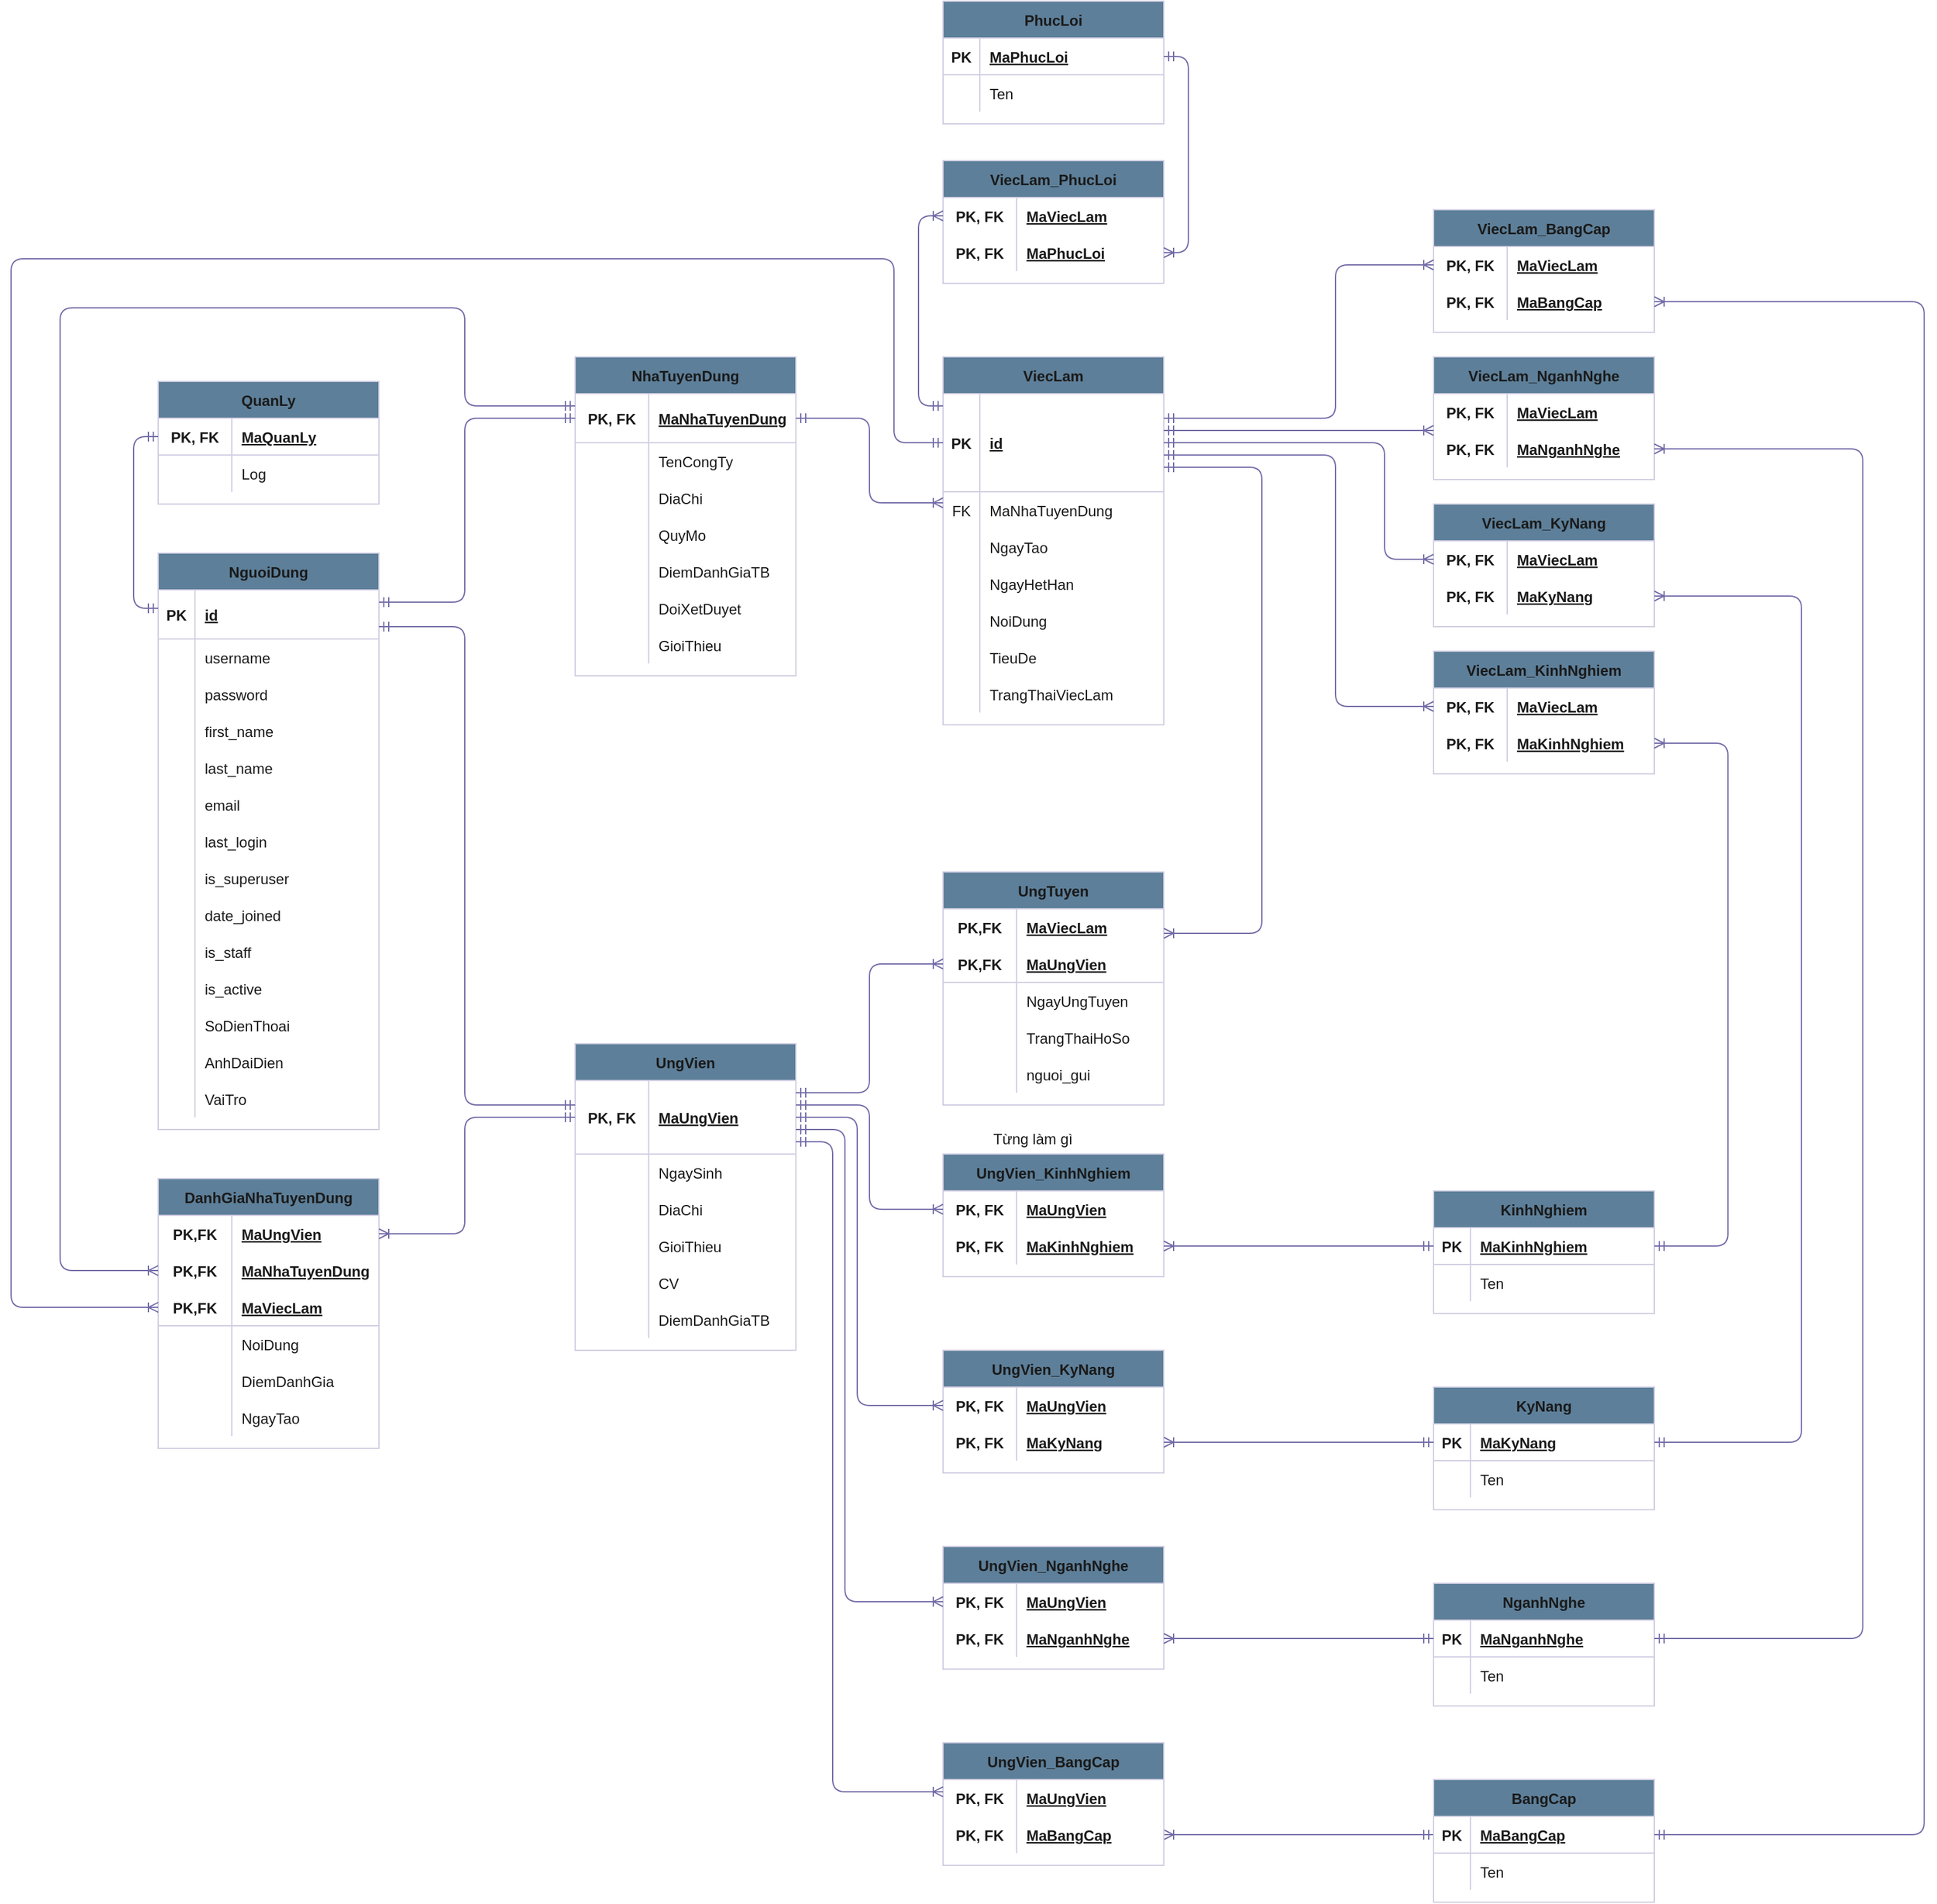 <mxfile version="15.4.0" type="device" pages="2"><diagram id="R2lEEEUBdFMjLlhIrx00" name="ERD"><mxGraphModel dx="3743" dy="2780" grid="1" gridSize="10" guides="1" tooltips="1" connect="1" arrows="1" fold="1" page="1" pageScale="1" pageWidth="850" pageHeight="1100" math="0" shadow="0" extFonts="Permanent Marker^https://fonts.googleapis.com/css?family=Permanent+Marker"><root><mxCell id="0"/><mxCell id="1" parent="0"/><mxCell id="uirbNimk6F3VE-3VEik6-108" value="QuanLy" style="shape=table;startSize=30;container=1;collapsible=1;childLayout=tableLayout;fixedRows=1;rowLines=0;fontStyle=1;align=center;resizeLast=1;fillColor=#5D7F99;strokeColor=#D0CEE2;fontColor=#1A1A1A;" parent="1" vertex="1"><mxGeometry x="120" y="140" width="180" height="100" as="geometry"/></mxCell><mxCell id="uirbNimk6F3VE-3VEik6-109" value="" style="shape=partialRectangle;collapsible=0;dropTarget=0;pointerEvents=0;fillColor=none;top=0;left=0;bottom=1;right=0;points=[[0,0.5],[1,0.5]];portConstraint=eastwest;strokeColor=#D0CEE2;fontColor=#1A1A1A;" parent="uirbNimk6F3VE-3VEik6-108" vertex="1"><mxGeometry y="30" width="180" height="30" as="geometry"/></mxCell><mxCell id="uirbNimk6F3VE-3VEik6-110" value="PK, FK" style="shape=partialRectangle;connectable=0;fillColor=none;top=0;left=0;bottom=0;right=0;fontStyle=1;overflow=hidden;strokeColor=#D0CEE2;fontColor=#1A1A1A;" parent="uirbNimk6F3VE-3VEik6-109" vertex="1"><mxGeometry width="60" height="30" as="geometry"><mxRectangle width="60" height="30" as="alternateBounds"/></mxGeometry></mxCell><mxCell id="uirbNimk6F3VE-3VEik6-111" value="MaQuanLy" style="shape=partialRectangle;connectable=0;fillColor=none;top=0;left=0;bottom=0;right=0;align=left;spacingLeft=6;fontStyle=5;overflow=hidden;strokeColor=#D0CEE2;fontColor=#1A1A1A;" parent="uirbNimk6F3VE-3VEik6-109" vertex="1"><mxGeometry x="60" width="120" height="30" as="geometry"><mxRectangle width="120" height="30" as="alternateBounds"/></mxGeometry></mxCell><mxCell id="uirbNimk6F3VE-3VEik6-112" value="" style="shape=partialRectangle;collapsible=0;dropTarget=0;pointerEvents=0;fillColor=none;top=0;left=0;bottom=0;right=0;points=[[0,0.5],[1,0.5]];portConstraint=eastwest;strokeColor=#D0CEE2;fontColor=#1A1A1A;" parent="uirbNimk6F3VE-3VEik6-108" vertex="1"><mxGeometry y="60" width="180" height="30" as="geometry"/></mxCell><mxCell id="uirbNimk6F3VE-3VEik6-113" value="" style="shape=partialRectangle;connectable=0;fillColor=none;top=0;left=0;bottom=0;right=0;editable=1;overflow=hidden;strokeColor=#D0CEE2;fontColor=#1A1A1A;" parent="uirbNimk6F3VE-3VEik6-112" vertex="1"><mxGeometry width="60" height="30" as="geometry"><mxRectangle width="60" height="30" as="alternateBounds"/></mxGeometry></mxCell><mxCell id="uirbNimk6F3VE-3VEik6-114" value="Log" style="shape=partialRectangle;connectable=0;fillColor=none;top=0;left=0;bottom=0;right=0;align=left;spacingLeft=6;overflow=hidden;strokeColor=#D0CEE2;fontColor=#1A1A1A;" parent="uirbNimk6F3VE-3VEik6-112" vertex="1"><mxGeometry x="60" width="120" height="30" as="geometry"><mxRectangle width="120" height="30" as="alternateBounds"/></mxGeometry></mxCell><mxCell id="uirbNimk6F3VE-3VEik6-121" value="NguoiDung" style="shape=table;startSize=30;container=1;collapsible=1;childLayout=tableLayout;fixedRows=1;rowLines=0;fontStyle=1;align=center;resizeLast=1;fillColor=#5D7F99;strokeColor=#D0CEE2;fontColor=#1A1A1A;" parent="1" vertex="1"><mxGeometry x="120" y="280" width="180" height="470" as="geometry"/></mxCell><mxCell id="uirbNimk6F3VE-3VEik6-122" value="" style="shape=partialRectangle;collapsible=0;dropTarget=0;pointerEvents=0;fillColor=none;top=0;left=0;bottom=1;right=0;points=[[0,0.5],[1,0.5]];portConstraint=eastwest;strokeColor=#D0CEE2;fontColor=#1A1A1A;" parent="uirbNimk6F3VE-3VEik6-121" vertex="1"><mxGeometry y="30" width="180" height="40" as="geometry"/></mxCell><mxCell id="uirbNimk6F3VE-3VEik6-123" value="PK" style="shape=partialRectangle;connectable=0;fillColor=none;top=0;left=0;bottom=0;right=0;fontStyle=1;overflow=hidden;strokeColor=#D0CEE2;fontColor=#1A1A1A;" parent="uirbNimk6F3VE-3VEik6-122" vertex="1"><mxGeometry width="30" height="40" as="geometry"><mxRectangle width="30" height="40" as="alternateBounds"/></mxGeometry></mxCell><mxCell id="uirbNimk6F3VE-3VEik6-124" value="id" style="shape=partialRectangle;connectable=0;fillColor=none;top=0;left=0;bottom=0;right=0;align=left;spacingLeft=6;fontStyle=5;overflow=hidden;strokeColor=#D0CEE2;fontColor=#1A1A1A;" parent="uirbNimk6F3VE-3VEik6-122" vertex="1"><mxGeometry x="30" width="150" height="40" as="geometry"><mxRectangle width="150" height="40" as="alternateBounds"/></mxGeometry></mxCell><mxCell id="uirbNimk6F3VE-3VEik6-125" value="" style="shape=partialRectangle;collapsible=0;dropTarget=0;pointerEvents=0;fillColor=none;top=0;left=0;bottom=0;right=0;points=[[0,0.5],[1,0.5]];portConstraint=eastwest;strokeColor=#D0CEE2;fontColor=#1A1A1A;" parent="uirbNimk6F3VE-3VEik6-121" vertex="1"><mxGeometry y="70" width="180" height="30" as="geometry"/></mxCell><mxCell id="uirbNimk6F3VE-3VEik6-126" value="" style="shape=partialRectangle;connectable=0;fillColor=none;top=0;left=0;bottom=0;right=0;editable=1;overflow=hidden;strokeColor=#D0CEE2;fontColor=#1A1A1A;" parent="uirbNimk6F3VE-3VEik6-125" vertex="1"><mxGeometry width="30" height="30" as="geometry"><mxRectangle width="30" height="30" as="alternateBounds"/></mxGeometry></mxCell><mxCell id="uirbNimk6F3VE-3VEik6-127" value="username" style="shape=partialRectangle;connectable=0;fillColor=none;top=0;left=0;bottom=0;right=0;align=left;spacingLeft=6;overflow=hidden;strokeColor=#D0CEE2;fontColor=#1A1A1A;" parent="uirbNimk6F3VE-3VEik6-125" vertex="1"><mxGeometry x="30" width="150" height="30" as="geometry"><mxRectangle width="150" height="30" as="alternateBounds"/></mxGeometry></mxCell><mxCell id="uirbNimk6F3VE-3VEik6-128" value="" style="shape=partialRectangle;collapsible=0;dropTarget=0;pointerEvents=0;fillColor=none;top=0;left=0;bottom=0;right=0;points=[[0,0.5],[1,0.5]];portConstraint=eastwest;strokeColor=#D0CEE2;fontColor=#1A1A1A;" parent="uirbNimk6F3VE-3VEik6-121" vertex="1"><mxGeometry y="100" width="180" height="30" as="geometry"/></mxCell><mxCell id="uirbNimk6F3VE-3VEik6-129" value="" style="shape=partialRectangle;connectable=0;fillColor=none;top=0;left=0;bottom=0;right=0;editable=1;overflow=hidden;strokeColor=#D0CEE2;fontColor=#1A1A1A;" parent="uirbNimk6F3VE-3VEik6-128" vertex="1"><mxGeometry width="30" height="30" as="geometry"><mxRectangle width="30" height="30" as="alternateBounds"/></mxGeometry></mxCell><mxCell id="uirbNimk6F3VE-3VEik6-130" value="password" style="shape=partialRectangle;connectable=0;fillColor=none;top=0;left=0;bottom=0;right=0;align=left;spacingLeft=6;overflow=hidden;strokeColor=#D0CEE2;fontColor=#1A1A1A;" parent="uirbNimk6F3VE-3VEik6-128" vertex="1"><mxGeometry x="30" width="150" height="30" as="geometry"><mxRectangle width="150" height="30" as="alternateBounds"/></mxGeometry></mxCell><mxCell id="uirbNimk6F3VE-3VEik6-146" value="" style="shape=partialRectangle;collapsible=0;dropTarget=0;pointerEvents=0;fillColor=none;top=0;left=0;bottom=0;right=0;points=[[0,0.5],[1,0.5]];portConstraint=eastwest;strokeColor=#D0CEE2;fontColor=#1A1A1A;" parent="uirbNimk6F3VE-3VEik6-121" vertex="1"><mxGeometry y="130" width="180" height="30" as="geometry"/></mxCell><mxCell id="uirbNimk6F3VE-3VEik6-147" value="" style="shape=partialRectangle;connectable=0;fillColor=none;top=0;left=0;bottom=0;right=0;editable=1;overflow=hidden;strokeColor=#D0CEE2;fontColor=#1A1A1A;" parent="uirbNimk6F3VE-3VEik6-146" vertex="1"><mxGeometry width="30" height="30" as="geometry"><mxRectangle width="30" height="30" as="alternateBounds"/></mxGeometry></mxCell><mxCell id="uirbNimk6F3VE-3VEik6-148" value="first_name" style="shape=partialRectangle;connectable=0;fillColor=none;top=0;left=0;bottom=0;right=0;align=left;spacingLeft=6;overflow=hidden;strokeColor=#D0CEE2;fontColor=#1A1A1A;" parent="uirbNimk6F3VE-3VEik6-146" vertex="1"><mxGeometry x="30" width="150" height="30" as="geometry"><mxRectangle width="150" height="30" as="alternateBounds"/></mxGeometry></mxCell><mxCell id="uirbNimk6F3VE-3VEik6-149" value="" style="shape=partialRectangle;collapsible=0;dropTarget=0;pointerEvents=0;fillColor=none;top=0;left=0;bottom=0;right=0;points=[[0,0.5],[1,0.5]];portConstraint=eastwest;strokeColor=#D0CEE2;fontColor=#1A1A1A;" parent="uirbNimk6F3VE-3VEik6-121" vertex="1"><mxGeometry y="160" width="180" height="30" as="geometry"/></mxCell><mxCell id="uirbNimk6F3VE-3VEik6-150" value="" style="shape=partialRectangle;connectable=0;fillColor=none;top=0;left=0;bottom=0;right=0;editable=1;overflow=hidden;strokeColor=#D0CEE2;fontColor=#1A1A1A;" parent="uirbNimk6F3VE-3VEik6-149" vertex="1"><mxGeometry width="30" height="30" as="geometry"><mxRectangle width="30" height="30" as="alternateBounds"/></mxGeometry></mxCell><mxCell id="uirbNimk6F3VE-3VEik6-151" value="last_name" style="shape=partialRectangle;connectable=0;fillColor=none;top=0;left=0;bottom=0;right=0;align=left;spacingLeft=6;overflow=hidden;strokeColor=#D0CEE2;fontColor=#1A1A1A;" parent="uirbNimk6F3VE-3VEik6-149" vertex="1"><mxGeometry x="30" width="150" height="30" as="geometry"><mxRectangle width="150" height="30" as="alternateBounds"/></mxGeometry></mxCell><mxCell id="uirbNimk6F3VE-3VEik6-152" value="" style="shape=partialRectangle;collapsible=0;dropTarget=0;pointerEvents=0;fillColor=none;top=0;left=0;bottom=0;right=0;points=[[0,0.5],[1,0.5]];portConstraint=eastwest;strokeColor=#D0CEE2;fontColor=#1A1A1A;" parent="uirbNimk6F3VE-3VEik6-121" vertex="1"><mxGeometry y="190" width="180" height="30" as="geometry"/></mxCell><mxCell id="uirbNimk6F3VE-3VEik6-153" value="" style="shape=partialRectangle;connectable=0;fillColor=none;top=0;left=0;bottom=0;right=0;editable=1;overflow=hidden;strokeColor=#D0CEE2;fontColor=#1A1A1A;" parent="uirbNimk6F3VE-3VEik6-152" vertex="1"><mxGeometry width="30" height="30" as="geometry"><mxRectangle width="30" height="30" as="alternateBounds"/></mxGeometry></mxCell><mxCell id="uirbNimk6F3VE-3VEik6-154" value="email" style="shape=partialRectangle;connectable=0;fillColor=none;top=0;left=0;bottom=0;right=0;align=left;spacingLeft=6;overflow=hidden;strokeColor=#D0CEE2;fontColor=#1A1A1A;" parent="uirbNimk6F3VE-3VEik6-152" vertex="1"><mxGeometry x="30" width="150" height="30" as="geometry"><mxRectangle width="150" height="30" as="alternateBounds"/></mxGeometry></mxCell><mxCell id="uirbNimk6F3VE-3VEik6-155" value="" style="shape=partialRectangle;collapsible=0;dropTarget=0;pointerEvents=0;fillColor=none;top=0;left=0;bottom=0;right=0;points=[[0,0.5],[1,0.5]];portConstraint=eastwest;strokeColor=#D0CEE2;fontColor=#1A1A1A;" parent="uirbNimk6F3VE-3VEik6-121" vertex="1"><mxGeometry y="220" width="180" height="30" as="geometry"/></mxCell><mxCell id="uirbNimk6F3VE-3VEik6-156" value="" style="shape=partialRectangle;connectable=0;fillColor=none;top=0;left=0;bottom=0;right=0;editable=1;overflow=hidden;strokeColor=#D0CEE2;fontColor=#1A1A1A;" parent="uirbNimk6F3VE-3VEik6-155" vertex="1"><mxGeometry width="30" height="30" as="geometry"><mxRectangle width="30" height="30" as="alternateBounds"/></mxGeometry></mxCell><mxCell id="uirbNimk6F3VE-3VEik6-157" value="last_login" style="shape=partialRectangle;connectable=0;fillColor=none;top=0;left=0;bottom=0;right=0;align=left;spacingLeft=6;overflow=hidden;strokeColor=#D0CEE2;fontColor=#1A1A1A;" parent="uirbNimk6F3VE-3VEik6-155" vertex="1"><mxGeometry x="30" width="150" height="30" as="geometry"><mxRectangle width="150" height="30" as="alternateBounds"/></mxGeometry></mxCell><mxCell id="uirbNimk6F3VE-3VEik6-158" value="" style="shape=partialRectangle;collapsible=0;dropTarget=0;pointerEvents=0;fillColor=none;top=0;left=0;bottom=0;right=0;points=[[0,0.5],[1,0.5]];portConstraint=eastwest;strokeColor=#D0CEE2;fontColor=#1A1A1A;" parent="uirbNimk6F3VE-3VEik6-121" vertex="1"><mxGeometry y="250" width="180" height="30" as="geometry"/></mxCell><mxCell id="uirbNimk6F3VE-3VEik6-159" value="" style="shape=partialRectangle;connectable=0;fillColor=none;top=0;left=0;bottom=0;right=0;editable=1;overflow=hidden;strokeColor=#D0CEE2;fontColor=#1A1A1A;" parent="uirbNimk6F3VE-3VEik6-158" vertex="1"><mxGeometry width="30" height="30" as="geometry"><mxRectangle width="30" height="30" as="alternateBounds"/></mxGeometry></mxCell><mxCell id="uirbNimk6F3VE-3VEik6-160" value="is_superuser" style="shape=partialRectangle;connectable=0;fillColor=none;top=0;left=0;bottom=0;right=0;align=left;spacingLeft=6;overflow=hidden;strokeColor=#D0CEE2;fontColor=#1A1A1A;" parent="uirbNimk6F3VE-3VEik6-158" vertex="1"><mxGeometry x="30" width="150" height="30" as="geometry"><mxRectangle width="150" height="30" as="alternateBounds"/></mxGeometry></mxCell><mxCell id="uirbNimk6F3VE-3VEik6-161" value="" style="shape=partialRectangle;collapsible=0;dropTarget=0;pointerEvents=0;fillColor=none;top=0;left=0;bottom=0;right=0;points=[[0,0.5],[1,0.5]];portConstraint=eastwest;strokeColor=#D0CEE2;fontColor=#1A1A1A;" parent="uirbNimk6F3VE-3VEik6-121" vertex="1"><mxGeometry y="280" width="180" height="30" as="geometry"/></mxCell><mxCell id="uirbNimk6F3VE-3VEik6-162" value="" style="shape=partialRectangle;connectable=0;fillColor=none;top=0;left=0;bottom=0;right=0;editable=1;overflow=hidden;strokeColor=#D0CEE2;fontColor=#1A1A1A;" parent="uirbNimk6F3VE-3VEik6-161" vertex="1"><mxGeometry width="30" height="30" as="geometry"><mxRectangle width="30" height="30" as="alternateBounds"/></mxGeometry></mxCell><mxCell id="uirbNimk6F3VE-3VEik6-163" value="date_joined" style="shape=partialRectangle;connectable=0;fillColor=none;top=0;left=0;bottom=0;right=0;align=left;spacingLeft=6;overflow=hidden;strokeColor=#D0CEE2;fontColor=#1A1A1A;" parent="uirbNimk6F3VE-3VEik6-161" vertex="1"><mxGeometry x="30" width="150" height="30" as="geometry"><mxRectangle width="150" height="30" as="alternateBounds"/></mxGeometry></mxCell><mxCell id="uirbNimk6F3VE-3VEik6-164" value="" style="shape=partialRectangle;collapsible=0;dropTarget=0;pointerEvents=0;fillColor=none;top=0;left=0;bottom=0;right=0;points=[[0,0.5],[1,0.5]];portConstraint=eastwest;strokeColor=#D0CEE2;fontColor=#1A1A1A;" parent="uirbNimk6F3VE-3VEik6-121" vertex="1"><mxGeometry y="310" width="180" height="30" as="geometry"/></mxCell><mxCell id="uirbNimk6F3VE-3VEik6-165" value="" style="shape=partialRectangle;connectable=0;fillColor=none;top=0;left=0;bottom=0;right=0;editable=1;overflow=hidden;strokeColor=#D0CEE2;fontColor=#1A1A1A;" parent="uirbNimk6F3VE-3VEik6-164" vertex="1"><mxGeometry width="30" height="30" as="geometry"><mxRectangle width="30" height="30" as="alternateBounds"/></mxGeometry></mxCell><mxCell id="uirbNimk6F3VE-3VEik6-166" value="is_staff" style="shape=partialRectangle;connectable=0;fillColor=none;top=0;left=0;bottom=0;right=0;align=left;spacingLeft=6;overflow=hidden;strokeColor=#D0CEE2;fontColor=#1A1A1A;" parent="uirbNimk6F3VE-3VEik6-164" vertex="1"><mxGeometry x="30" width="150" height="30" as="geometry"><mxRectangle width="150" height="30" as="alternateBounds"/></mxGeometry></mxCell><mxCell id="uirbNimk6F3VE-3VEik6-167" value="" style="shape=partialRectangle;collapsible=0;dropTarget=0;pointerEvents=0;fillColor=none;top=0;left=0;bottom=0;right=0;points=[[0,0.5],[1,0.5]];portConstraint=eastwest;strokeColor=#D0CEE2;fontColor=#1A1A1A;" parent="uirbNimk6F3VE-3VEik6-121" vertex="1"><mxGeometry y="340" width="180" height="30" as="geometry"/></mxCell><mxCell id="uirbNimk6F3VE-3VEik6-168" value="" style="shape=partialRectangle;connectable=0;fillColor=none;top=0;left=0;bottom=0;right=0;editable=1;overflow=hidden;strokeColor=#D0CEE2;fontColor=#1A1A1A;" parent="uirbNimk6F3VE-3VEik6-167" vertex="1"><mxGeometry width="30" height="30" as="geometry"><mxRectangle width="30" height="30" as="alternateBounds"/></mxGeometry></mxCell><mxCell id="uirbNimk6F3VE-3VEik6-169" value="is_active" style="shape=partialRectangle;connectable=0;fillColor=none;top=0;left=0;bottom=0;right=0;align=left;spacingLeft=6;overflow=hidden;strokeColor=#D0CEE2;fontColor=#1A1A1A;" parent="uirbNimk6F3VE-3VEik6-167" vertex="1"><mxGeometry x="30" width="150" height="30" as="geometry"><mxRectangle width="150" height="30" as="alternateBounds"/></mxGeometry></mxCell><mxCell id="uirbNimk6F3VE-3VEik6-170" value="" style="shape=partialRectangle;collapsible=0;dropTarget=0;pointerEvents=0;fillColor=none;top=0;left=0;bottom=0;right=0;points=[[0,0.5],[1,0.5]];portConstraint=eastwest;strokeColor=#D0CEE2;fontColor=#1A1A1A;" parent="uirbNimk6F3VE-3VEik6-121" vertex="1"><mxGeometry y="370" width="180" height="30" as="geometry"/></mxCell><mxCell id="uirbNimk6F3VE-3VEik6-171" value="" style="shape=partialRectangle;connectable=0;fillColor=none;top=0;left=0;bottom=0;right=0;editable=1;overflow=hidden;strokeColor=#D0CEE2;fontColor=#1A1A1A;" parent="uirbNimk6F3VE-3VEik6-170" vertex="1"><mxGeometry width="30" height="30" as="geometry"><mxRectangle width="30" height="30" as="alternateBounds"/></mxGeometry></mxCell><mxCell id="uirbNimk6F3VE-3VEik6-172" value="SoDienThoai" style="shape=partialRectangle;connectable=0;fillColor=none;top=0;left=0;bottom=0;right=0;align=left;spacingLeft=6;overflow=hidden;strokeColor=#D0CEE2;fontColor=#1A1A1A;" parent="uirbNimk6F3VE-3VEik6-170" vertex="1"><mxGeometry x="30" width="150" height="30" as="geometry"><mxRectangle width="150" height="30" as="alternateBounds"/></mxGeometry></mxCell><mxCell id="uirbNimk6F3VE-3VEik6-210" value="" style="shape=partialRectangle;collapsible=0;dropTarget=0;pointerEvents=0;fillColor=none;top=0;left=0;bottom=0;right=0;points=[[0,0.5],[1,0.5]];portConstraint=eastwest;strokeColor=#D0CEE2;fontColor=#1A1A1A;" parent="uirbNimk6F3VE-3VEik6-121" vertex="1"><mxGeometry y="400" width="180" height="30" as="geometry"/></mxCell><mxCell id="uirbNimk6F3VE-3VEik6-211" value="" style="shape=partialRectangle;connectable=0;fillColor=none;top=0;left=0;bottom=0;right=0;editable=1;overflow=hidden;strokeColor=#D0CEE2;fontColor=#1A1A1A;" parent="uirbNimk6F3VE-3VEik6-210" vertex="1"><mxGeometry width="30" height="30" as="geometry"><mxRectangle width="30" height="30" as="alternateBounds"/></mxGeometry></mxCell><mxCell id="uirbNimk6F3VE-3VEik6-212" value="AnhDaiDien" style="shape=partialRectangle;connectable=0;fillColor=none;top=0;left=0;bottom=0;right=0;align=left;spacingLeft=6;overflow=hidden;strokeColor=#D0CEE2;fontColor=#1A1A1A;" parent="uirbNimk6F3VE-3VEik6-210" vertex="1"><mxGeometry x="30" width="150" height="30" as="geometry"><mxRectangle width="150" height="30" as="alternateBounds"/></mxGeometry></mxCell><mxCell id="pVKBoXRNuQnd8QVx1WQR-1" value="" style="shape=partialRectangle;collapsible=0;dropTarget=0;pointerEvents=0;fillColor=none;top=0;left=0;bottom=0;right=0;points=[[0,0.5],[1,0.5]];portConstraint=eastwest;strokeColor=#D0CEE2;fontColor=#1A1A1A;" parent="uirbNimk6F3VE-3VEik6-121" vertex="1"><mxGeometry y="430" width="180" height="30" as="geometry"/></mxCell><mxCell id="pVKBoXRNuQnd8QVx1WQR-2" value="" style="shape=partialRectangle;connectable=0;fillColor=none;top=0;left=0;bottom=0;right=0;editable=1;overflow=hidden;strokeColor=#D0CEE2;fontColor=#1A1A1A;" parent="pVKBoXRNuQnd8QVx1WQR-1" vertex="1"><mxGeometry width="30" height="30" as="geometry"><mxRectangle width="30" height="30" as="alternateBounds"/></mxGeometry></mxCell><mxCell id="pVKBoXRNuQnd8QVx1WQR-3" value="VaiTro" style="shape=partialRectangle;connectable=0;fillColor=none;top=0;left=0;bottom=0;right=0;align=left;spacingLeft=6;overflow=hidden;strokeColor=#D0CEE2;fontColor=#1A1A1A;" parent="pVKBoXRNuQnd8QVx1WQR-1" vertex="1"><mxGeometry x="30" width="150" height="30" as="geometry"><mxRectangle width="150" height="30" as="alternateBounds"/></mxGeometry></mxCell><mxCell id="uirbNimk6F3VE-3VEik6-253" value="NhaTuyenDung" style="shape=table;startSize=30;container=1;collapsible=1;childLayout=tableLayout;fixedRows=1;rowLines=0;fontStyle=1;align=center;resizeLast=1;fillColor=#5D7F99;strokeColor=#D0CEE2;fontColor=#1A1A1A;" parent="1" vertex="1"><mxGeometry x="460" y="120" width="180" height="260" as="geometry"/></mxCell><mxCell id="uirbNimk6F3VE-3VEik6-254" value="" style="shape=partialRectangle;collapsible=0;dropTarget=0;pointerEvents=0;fillColor=none;top=0;left=0;bottom=1;right=0;points=[[0,0.5],[1,0.5]];portConstraint=eastwest;strokeColor=#D0CEE2;fontColor=#1A1A1A;" parent="uirbNimk6F3VE-3VEik6-253" vertex="1"><mxGeometry y="30" width="180" height="40" as="geometry"/></mxCell><mxCell id="uirbNimk6F3VE-3VEik6-255" value="PK, FK" style="shape=partialRectangle;connectable=0;fillColor=none;top=0;left=0;bottom=0;right=0;fontStyle=1;overflow=hidden;strokeColor=#D0CEE2;fontColor=#1A1A1A;" parent="uirbNimk6F3VE-3VEik6-254" vertex="1"><mxGeometry width="60" height="40" as="geometry"><mxRectangle width="60" height="40" as="alternateBounds"/></mxGeometry></mxCell><mxCell id="uirbNimk6F3VE-3VEik6-256" value="MaNhaTuyenDung" style="shape=partialRectangle;connectable=0;fillColor=none;top=0;left=0;bottom=0;right=0;align=left;spacingLeft=6;fontStyle=5;overflow=hidden;strokeColor=none;fontColor=#1A1A1A;" parent="uirbNimk6F3VE-3VEik6-254" vertex="1"><mxGeometry x="60" width="120" height="40" as="geometry"><mxRectangle width="120" height="40" as="alternateBounds"/></mxGeometry></mxCell><mxCell id="uirbNimk6F3VE-3VEik6-257" value="" style="shape=partialRectangle;collapsible=0;dropTarget=0;pointerEvents=0;fillColor=none;top=0;left=0;bottom=0;right=0;points=[[0,0.5],[1,0.5]];portConstraint=eastwest;strokeColor=#D0CEE2;fontColor=#1A1A1A;" parent="uirbNimk6F3VE-3VEik6-253" vertex="1"><mxGeometry y="70" width="180" height="30" as="geometry"/></mxCell><mxCell id="uirbNimk6F3VE-3VEik6-258" value="" style="shape=partialRectangle;connectable=0;fillColor=none;top=0;left=0;bottom=0;right=0;editable=1;overflow=hidden;strokeColor=#D0CEE2;fontColor=#1A1A1A;" parent="uirbNimk6F3VE-3VEik6-257" vertex="1"><mxGeometry width="60" height="30" as="geometry"><mxRectangle width="60" height="30" as="alternateBounds"/></mxGeometry></mxCell><mxCell id="uirbNimk6F3VE-3VEik6-259" value="TenCongTy" style="shape=partialRectangle;connectable=0;fillColor=none;top=0;left=0;bottom=0;right=0;align=left;spacingLeft=6;overflow=hidden;strokeColor=#D0CEE2;fontColor=#1A1A1A;" parent="uirbNimk6F3VE-3VEik6-257" vertex="1"><mxGeometry x="60" width="120" height="30" as="geometry"><mxRectangle width="120" height="30" as="alternateBounds"/></mxGeometry></mxCell><mxCell id="uirbNimk6F3VE-3VEik6-260" value="" style="shape=partialRectangle;collapsible=0;dropTarget=0;pointerEvents=0;fillColor=none;top=0;left=0;bottom=0;right=0;points=[[0,0.5],[1,0.5]];portConstraint=eastwest;strokeColor=#D0CEE2;fontColor=#1A1A1A;" parent="uirbNimk6F3VE-3VEik6-253" vertex="1"><mxGeometry y="100" width="180" height="30" as="geometry"/></mxCell><mxCell id="uirbNimk6F3VE-3VEik6-261" value="" style="shape=partialRectangle;connectable=0;fillColor=none;top=0;left=0;bottom=0;right=0;editable=1;overflow=hidden;strokeColor=#D0CEE2;fontColor=#1A1A1A;" parent="uirbNimk6F3VE-3VEik6-260" vertex="1"><mxGeometry width="60" height="30" as="geometry"><mxRectangle width="60" height="30" as="alternateBounds"/></mxGeometry></mxCell><mxCell id="uirbNimk6F3VE-3VEik6-262" value="DiaChi" style="shape=partialRectangle;connectable=0;fillColor=none;top=0;left=0;bottom=0;right=0;align=left;spacingLeft=6;overflow=hidden;strokeColor=#D0CEE2;fontColor=#1A1A1A;" parent="uirbNimk6F3VE-3VEik6-260" vertex="1"><mxGeometry x="60" width="120" height="30" as="geometry"><mxRectangle width="120" height="30" as="alternateBounds"/></mxGeometry></mxCell><mxCell id="uirbNimk6F3VE-3VEik6-263" value="" style="shape=partialRectangle;collapsible=0;dropTarget=0;pointerEvents=0;fillColor=none;top=0;left=0;bottom=0;right=0;points=[[0,0.5],[1,0.5]];portConstraint=eastwest;strokeColor=#D0CEE2;fontColor=#1A1A1A;" parent="uirbNimk6F3VE-3VEik6-253" vertex="1"><mxGeometry y="130" width="180" height="30" as="geometry"/></mxCell><mxCell id="uirbNimk6F3VE-3VEik6-264" value="" style="shape=partialRectangle;connectable=0;fillColor=none;top=0;left=0;bottom=0;right=0;editable=1;overflow=hidden;strokeColor=#D0CEE2;fontColor=#1A1A1A;" parent="uirbNimk6F3VE-3VEik6-263" vertex="1"><mxGeometry width="60" height="30" as="geometry"><mxRectangle width="60" height="30" as="alternateBounds"/></mxGeometry></mxCell><mxCell id="uirbNimk6F3VE-3VEik6-265" value="QuyMo" style="shape=partialRectangle;connectable=0;fillColor=none;top=0;left=0;bottom=0;right=0;align=left;spacingLeft=6;overflow=hidden;strokeColor=#D0CEE2;fontColor=#1A1A1A;" parent="uirbNimk6F3VE-3VEik6-263" vertex="1"><mxGeometry x="60" width="120" height="30" as="geometry"><mxRectangle width="120" height="30" as="alternateBounds"/></mxGeometry></mxCell><mxCell id="uirbNimk6F3VE-3VEik6-376" value="" style="shape=partialRectangle;collapsible=0;dropTarget=0;pointerEvents=0;fillColor=none;top=0;left=0;bottom=0;right=0;points=[[0,0.5],[1,0.5]];portConstraint=eastwest;strokeColor=#D0CEE2;fontColor=#1A1A1A;" parent="uirbNimk6F3VE-3VEik6-253" vertex="1"><mxGeometry y="160" width="180" height="30" as="geometry"/></mxCell><mxCell id="uirbNimk6F3VE-3VEik6-377" value="" style="shape=partialRectangle;connectable=0;fillColor=none;top=0;left=0;bottom=0;right=0;editable=1;overflow=hidden;strokeColor=#D0CEE2;fontColor=#1A1A1A;" parent="uirbNimk6F3VE-3VEik6-376" vertex="1"><mxGeometry width="60" height="30" as="geometry"><mxRectangle width="60" height="30" as="alternateBounds"/></mxGeometry></mxCell><mxCell id="uirbNimk6F3VE-3VEik6-378" value="DiemDanhGiaTB" style="shape=partialRectangle;connectable=0;fillColor=none;top=0;left=0;bottom=0;right=0;align=left;spacingLeft=6;overflow=hidden;strokeColor=#D0CEE2;fontColor=#1A1A1A;" parent="uirbNimk6F3VE-3VEik6-376" vertex="1"><mxGeometry x="60" width="120" height="30" as="geometry"><mxRectangle width="120" height="30" as="alternateBounds"/></mxGeometry></mxCell><mxCell id="uirbNimk6F3VE-3VEik6-379" value="" style="shape=partialRectangle;collapsible=0;dropTarget=0;pointerEvents=0;fillColor=none;top=0;left=0;bottom=0;right=0;points=[[0,0.5],[1,0.5]];portConstraint=eastwest;strokeColor=#D0CEE2;fontColor=#1A1A1A;" parent="uirbNimk6F3VE-3VEik6-253" vertex="1"><mxGeometry y="190" width="180" height="30" as="geometry"/></mxCell><mxCell id="uirbNimk6F3VE-3VEik6-380" value="" style="shape=partialRectangle;connectable=0;fillColor=none;top=0;left=0;bottom=0;right=0;editable=1;overflow=hidden;strokeColor=#D0CEE2;fontColor=#1A1A1A;" parent="uirbNimk6F3VE-3VEik6-379" vertex="1"><mxGeometry width="60" height="30" as="geometry"><mxRectangle width="60" height="30" as="alternateBounds"/></mxGeometry></mxCell><mxCell id="uirbNimk6F3VE-3VEik6-381" value="DoiXetDuyet" style="shape=partialRectangle;connectable=0;fillColor=none;top=0;left=0;bottom=0;right=0;align=left;spacingLeft=6;overflow=hidden;strokeColor=#D0CEE2;fontColor=#1A1A1A;" parent="uirbNimk6F3VE-3VEik6-379" vertex="1"><mxGeometry x="60" width="120" height="30" as="geometry"><mxRectangle width="120" height="30" as="alternateBounds"/></mxGeometry></mxCell><mxCell id="uirbNimk6F3VE-3VEik6-382" value="" style="shape=partialRectangle;collapsible=0;dropTarget=0;pointerEvents=0;fillColor=none;top=0;left=0;bottom=0;right=0;points=[[0,0.5],[1,0.5]];portConstraint=eastwest;strokeColor=#D0CEE2;fontColor=#1A1A1A;" parent="uirbNimk6F3VE-3VEik6-253" vertex="1"><mxGeometry y="220" width="180" height="30" as="geometry"/></mxCell><mxCell id="uirbNimk6F3VE-3VEik6-383" value="" style="shape=partialRectangle;connectable=0;fillColor=none;top=0;left=0;bottom=0;right=0;editable=1;overflow=hidden;strokeColor=#D0CEE2;fontColor=#1A1A1A;" parent="uirbNimk6F3VE-3VEik6-382" vertex="1"><mxGeometry width="60" height="30" as="geometry"><mxRectangle width="60" height="30" as="alternateBounds"/></mxGeometry></mxCell><mxCell id="uirbNimk6F3VE-3VEik6-384" value="GioiThieu" style="shape=partialRectangle;connectable=0;fillColor=none;top=0;left=0;bottom=0;right=0;align=left;spacingLeft=6;overflow=hidden;strokeColor=#D0CEE2;fontColor=#1A1A1A;" parent="uirbNimk6F3VE-3VEik6-382" vertex="1"><mxGeometry x="60" width="120" height="30" as="geometry"><mxRectangle width="120" height="30" as="alternateBounds"/></mxGeometry></mxCell><mxCell id="uirbNimk6F3VE-3VEik6-266" value="UngVien" style="shape=table;startSize=30;container=1;collapsible=1;childLayout=tableLayout;fixedRows=1;rowLines=0;fontStyle=1;align=center;resizeLast=1;fillColor=#5D7F99;strokeColor=#D0CEE2;fontColor=#1A1A1A;" parent="1" vertex="1"><mxGeometry x="460" y="680" width="180" height="250" as="geometry"/></mxCell><mxCell id="uirbNimk6F3VE-3VEik6-267" value="" style="shape=partialRectangle;collapsible=0;dropTarget=0;pointerEvents=0;fillColor=none;top=0;left=0;bottom=1;right=0;points=[[0,0.5],[1,0.5]];portConstraint=eastwest;strokeColor=#D0CEE2;fontColor=#1A1A1A;" parent="uirbNimk6F3VE-3VEik6-266" vertex="1"><mxGeometry y="30" width="180" height="60" as="geometry"/></mxCell><mxCell id="uirbNimk6F3VE-3VEik6-268" value="PK, FK" style="shape=partialRectangle;connectable=0;fillColor=none;top=0;left=0;bottom=0;right=0;fontStyle=1;overflow=hidden;strokeColor=#D0CEE2;fontColor=#1A1A1A;" parent="uirbNimk6F3VE-3VEik6-267" vertex="1"><mxGeometry width="60" height="60" as="geometry"><mxRectangle width="60" height="60" as="alternateBounds"/></mxGeometry></mxCell><mxCell id="uirbNimk6F3VE-3VEik6-269" value="MaUngVien" style="shape=partialRectangle;connectable=0;fillColor=none;top=0;left=0;bottom=0;right=0;align=left;spacingLeft=6;fontStyle=5;overflow=hidden;strokeColor=#D0CEE2;fontColor=#1A1A1A;" parent="uirbNimk6F3VE-3VEik6-267" vertex="1"><mxGeometry x="60" width="120" height="60" as="geometry"><mxRectangle width="120" height="60" as="alternateBounds"/></mxGeometry></mxCell><mxCell id="uirbNimk6F3VE-3VEik6-388" value="" style="shape=partialRectangle;collapsible=0;dropTarget=0;pointerEvents=0;fillColor=none;top=0;left=0;bottom=0;right=0;points=[[0,0.5],[1,0.5]];portConstraint=eastwest;strokeColor=#D0CEE2;fontColor=#1A1A1A;" parent="uirbNimk6F3VE-3VEik6-266" vertex="1"><mxGeometry y="90" width="180" height="30" as="geometry"/></mxCell><mxCell id="uirbNimk6F3VE-3VEik6-389" value="" style="shape=partialRectangle;connectable=0;fillColor=none;top=0;left=0;bottom=0;right=0;editable=1;overflow=hidden;strokeColor=#D0CEE2;fontColor=#1A1A1A;" parent="uirbNimk6F3VE-3VEik6-388" vertex="1"><mxGeometry width="60" height="30" as="geometry"><mxRectangle width="60" height="30" as="alternateBounds"/></mxGeometry></mxCell><mxCell id="uirbNimk6F3VE-3VEik6-390" value="NgaySinh" style="shape=partialRectangle;connectable=0;fillColor=none;top=0;left=0;bottom=0;right=0;align=left;spacingLeft=6;overflow=hidden;strokeColor=#D0CEE2;fontColor=#1A1A1A;" parent="uirbNimk6F3VE-3VEik6-388" vertex="1"><mxGeometry x="60" width="120" height="30" as="geometry"><mxRectangle width="120" height="30" as="alternateBounds"/></mxGeometry></mxCell><mxCell id="uirbNimk6F3VE-3VEik6-391" value="" style="shape=partialRectangle;collapsible=0;dropTarget=0;pointerEvents=0;fillColor=none;top=0;left=0;bottom=0;right=0;points=[[0,0.5],[1,0.5]];portConstraint=eastwest;strokeColor=#D0CEE2;fontColor=#1A1A1A;" parent="uirbNimk6F3VE-3VEik6-266" vertex="1"><mxGeometry y="120" width="180" height="30" as="geometry"/></mxCell><mxCell id="uirbNimk6F3VE-3VEik6-392" value="" style="shape=partialRectangle;connectable=0;fillColor=none;top=0;left=0;bottom=0;right=0;editable=1;overflow=hidden;strokeColor=#D0CEE2;fontColor=#1A1A1A;" parent="uirbNimk6F3VE-3VEik6-391" vertex="1"><mxGeometry width="60" height="30" as="geometry"><mxRectangle width="60" height="30" as="alternateBounds"/></mxGeometry></mxCell><mxCell id="uirbNimk6F3VE-3VEik6-393" value="DiaChi" style="shape=partialRectangle;connectable=0;fillColor=none;top=0;left=0;bottom=0;right=0;align=left;spacingLeft=6;overflow=hidden;strokeColor=#D0CEE2;fontColor=#1A1A1A;" parent="uirbNimk6F3VE-3VEik6-391" vertex="1"><mxGeometry x="60" width="120" height="30" as="geometry"><mxRectangle width="120" height="30" as="alternateBounds"/></mxGeometry></mxCell><mxCell id="uirbNimk6F3VE-3VEik6-394" value="" style="shape=partialRectangle;collapsible=0;dropTarget=0;pointerEvents=0;fillColor=none;top=0;left=0;bottom=0;right=0;points=[[0,0.5],[1,0.5]];portConstraint=eastwest;strokeColor=#D0CEE2;fontColor=#1A1A1A;" parent="uirbNimk6F3VE-3VEik6-266" vertex="1"><mxGeometry y="150" width="180" height="30" as="geometry"/></mxCell><mxCell id="uirbNimk6F3VE-3VEik6-395" value="" style="shape=partialRectangle;connectable=0;fillColor=none;top=0;left=0;bottom=0;right=0;editable=1;overflow=hidden;strokeColor=#D0CEE2;fontColor=#1A1A1A;" parent="uirbNimk6F3VE-3VEik6-394" vertex="1"><mxGeometry width="60" height="30" as="geometry"><mxRectangle width="60" height="30" as="alternateBounds"/></mxGeometry></mxCell><mxCell id="uirbNimk6F3VE-3VEik6-396" value="GioiThieu" style="shape=partialRectangle;connectable=0;fillColor=none;top=0;left=0;bottom=0;right=0;align=left;spacingLeft=6;overflow=hidden;strokeColor=#D0CEE2;fontColor=#1A1A1A;" parent="uirbNimk6F3VE-3VEik6-394" vertex="1"><mxGeometry x="60" width="120" height="30" as="geometry"><mxRectangle width="120" height="30" as="alternateBounds"/></mxGeometry></mxCell><mxCell id="8klozcl7GlzfqkPw-56V-101" value="" style="shape=partialRectangle;collapsible=0;dropTarget=0;pointerEvents=0;fillColor=none;top=0;left=0;bottom=0;right=0;points=[[0,0.5],[1,0.5]];portConstraint=eastwest;strokeColor=#D0CEE2;fontColor=#1A1A1A;" parent="uirbNimk6F3VE-3VEik6-266" vertex="1"><mxGeometry y="180" width="180" height="30" as="geometry"/></mxCell><mxCell id="8klozcl7GlzfqkPw-56V-102" value="" style="shape=partialRectangle;connectable=0;fillColor=none;top=0;left=0;bottom=0;right=0;editable=1;overflow=hidden;strokeColor=#D0CEE2;fontColor=#1A1A1A;" parent="8klozcl7GlzfqkPw-56V-101" vertex="1"><mxGeometry width="60" height="30" as="geometry"><mxRectangle width="60" height="30" as="alternateBounds"/></mxGeometry></mxCell><mxCell id="8klozcl7GlzfqkPw-56V-103" value="CV" style="shape=partialRectangle;connectable=0;fillColor=none;top=0;left=0;bottom=0;right=0;align=left;spacingLeft=6;overflow=hidden;strokeColor=#D0CEE2;fontColor=#1A1A1A;" parent="8klozcl7GlzfqkPw-56V-101" vertex="1"><mxGeometry x="60" width="120" height="30" as="geometry"><mxRectangle width="120" height="30" as="alternateBounds"/></mxGeometry></mxCell><mxCell id="8klozcl7GlzfqkPw-56V-98" value="" style="shape=partialRectangle;collapsible=0;dropTarget=0;pointerEvents=0;fillColor=none;top=0;left=0;bottom=0;right=0;points=[[0,0.5],[1,0.5]];portConstraint=eastwest;strokeColor=#D0CEE2;fontColor=#1A1A1A;" parent="uirbNimk6F3VE-3VEik6-266" vertex="1"><mxGeometry y="210" width="180" height="30" as="geometry"/></mxCell><mxCell id="8klozcl7GlzfqkPw-56V-99" value="" style="shape=partialRectangle;connectable=0;fillColor=none;top=0;left=0;bottom=0;right=0;editable=1;overflow=hidden;strokeColor=#D0CEE2;fontColor=#1A1A1A;" parent="8klozcl7GlzfqkPw-56V-98" vertex="1"><mxGeometry width="60" height="30" as="geometry"><mxRectangle width="60" height="30" as="alternateBounds"/></mxGeometry></mxCell><mxCell id="8klozcl7GlzfqkPw-56V-100" value="DiemDanhGiaTB" style="shape=partialRectangle;connectable=0;fillColor=none;top=0;left=0;bottom=0;right=0;align=left;spacingLeft=6;overflow=hidden;strokeColor=#D0CEE2;fontColor=#1A1A1A;" parent="8klozcl7GlzfqkPw-56V-98" vertex="1"><mxGeometry x="60" width="120" height="30" as="geometry"><mxRectangle width="120" height="30" as="alternateBounds"/></mxGeometry></mxCell><mxCell id="uirbNimk6F3VE-3VEik6-279" value="ViecLam" style="shape=table;startSize=30;container=1;collapsible=1;childLayout=tableLayout;fixedRows=1;rowLines=0;fontStyle=1;align=center;resizeLast=1;fillColor=#5D7F99;strokeColor=#D0CEE2;fontColor=#1A1A1A;" parent="1" vertex="1"><mxGeometry x="760" y="120" width="180" height="300" as="geometry"/></mxCell><mxCell id="uirbNimk6F3VE-3VEik6-280" value="" style="shape=partialRectangle;collapsible=0;dropTarget=0;pointerEvents=0;fillColor=none;top=0;left=0;bottom=1;right=0;points=[[0,0.5],[1,0.5]];portConstraint=eastwest;strokeColor=#D0CEE2;fontColor=#1A1A1A;" parent="uirbNimk6F3VE-3VEik6-279" vertex="1"><mxGeometry y="30" width="180" height="80" as="geometry"/></mxCell><mxCell id="uirbNimk6F3VE-3VEik6-281" value="PK" style="shape=partialRectangle;connectable=0;fillColor=none;top=0;left=0;bottom=0;right=0;fontStyle=1;overflow=hidden;strokeColor=#D0CEE2;fontColor=#1A1A1A;" parent="uirbNimk6F3VE-3VEik6-280" vertex="1"><mxGeometry width="30" height="80" as="geometry"><mxRectangle width="30" height="80" as="alternateBounds"/></mxGeometry></mxCell><mxCell id="uirbNimk6F3VE-3VEik6-282" value="id" style="shape=partialRectangle;connectable=0;fillColor=none;top=0;left=0;bottom=0;right=0;align=left;spacingLeft=6;fontStyle=5;overflow=hidden;strokeColor=#D0CEE2;fontColor=#1A1A1A;" parent="uirbNimk6F3VE-3VEik6-280" vertex="1"><mxGeometry x="30" width="150" height="80" as="geometry"><mxRectangle width="150" height="80" as="alternateBounds"/></mxGeometry></mxCell><mxCell id="uirbNimk6F3VE-3VEik6-283" value="" style="shape=partialRectangle;collapsible=0;dropTarget=0;pointerEvents=0;fillColor=none;top=0;left=0;bottom=0;right=0;points=[[0,0.5],[1,0.5]];portConstraint=eastwest;strokeColor=#D0CEE2;fontColor=#1A1A1A;" parent="uirbNimk6F3VE-3VEik6-279" vertex="1"><mxGeometry y="110" width="180" height="30" as="geometry"/></mxCell><mxCell id="uirbNimk6F3VE-3VEik6-284" value="FK" style="shape=partialRectangle;connectable=0;fillColor=none;top=0;left=0;bottom=0;right=0;editable=1;overflow=hidden;strokeColor=#D0CEE2;fontColor=#1A1A1A;" parent="uirbNimk6F3VE-3VEik6-283" vertex="1"><mxGeometry width="30" height="30" as="geometry"><mxRectangle width="30" height="30" as="alternateBounds"/></mxGeometry></mxCell><mxCell id="uirbNimk6F3VE-3VEik6-285" value="MaNhaTuyenDung" style="shape=partialRectangle;connectable=0;fillColor=none;top=0;left=0;bottom=0;right=0;align=left;spacingLeft=6;overflow=hidden;strokeColor=#D0CEE2;fontColor=#1A1A1A;" parent="uirbNimk6F3VE-3VEik6-283" vertex="1"><mxGeometry x="30" width="150" height="30" as="geometry"><mxRectangle width="150" height="30" as="alternateBounds"/></mxGeometry></mxCell><mxCell id="uirbNimk6F3VE-3VEik6-406" value="" style="shape=partialRectangle;collapsible=0;dropTarget=0;pointerEvents=0;fillColor=none;top=0;left=0;bottom=0;right=0;points=[[0,0.5],[1,0.5]];portConstraint=eastwest;strokeColor=#D0CEE2;fontColor=#1A1A1A;" parent="uirbNimk6F3VE-3VEik6-279" vertex="1"><mxGeometry y="140" width="180" height="30" as="geometry"/></mxCell><mxCell id="uirbNimk6F3VE-3VEik6-407" value="" style="shape=partialRectangle;connectable=0;fillColor=none;top=0;left=0;bottom=0;right=0;editable=1;overflow=hidden;strokeColor=#D0CEE2;fontColor=#1A1A1A;" parent="uirbNimk6F3VE-3VEik6-406" vertex="1"><mxGeometry width="30" height="30" as="geometry"><mxRectangle width="30" height="30" as="alternateBounds"/></mxGeometry></mxCell><mxCell id="uirbNimk6F3VE-3VEik6-408" value="NgayTao" style="shape=partialRectangle;connectable=0;fillColor=none;top=0;left=0;bottom=0;right=0;align=left;spacingLeft=6;overflow=hidden;strokeColor=#D0CEE2;fontColor=#1A1A1A;" parent="uirbNimk6F3VE-3VEik6-406" vertex="1"><mxGeometry x="30" width="150" height="30" as="geometry"><mxRectangle width="150" height="30" as="alternateBounds"/></mxGeometry></mxCell><mxCell id="uirbNimk6F3VE-3VEik6-409" value="" style="shape=partialRectangle;collapsible=0;dropTarget=0;pointerEvents=0;fillColor=none;top=0;left=0;bottom=0;right=0;points=[[0,0.5],[1,0.5]];portConstraint=eastwest;strokeColor=#D0CEE2;fontColor=#1A1A1A;" parent="uirbNimk6F3VE-3VEik6-279" vertex="1"><mxGeometry y="170" width="180" height="30" as="geometry"/></mxCell><mxCell id="uirbNimk6F3VE-3VEik6-410" value="" style="shape=partialRectangle;connectable=0;fillColor=none;top=0;left=0;bottom=0;right=0;editable=1;overflow=hidden;strokeColor=#D0CEE2;fontColor=#1A1A1A;" parent="uirbNimk6F3VE-3VEik6-409" vertex="1"><mxGeometry width="30" height="30" as="geometry"><mxRectangle width="30" height="30" as="alternateBounds"/></mxGeometry></mxCell><mxCell id="uirbNimk6F3VE-3VEik6-411" value="NgayHetHan" style="shape=partialRectangle;connectable=0;fillColor=none;top=0;left=0;bottom=0;right=0;align=left;spacingLeft=6;overflow=hidden;strokeColor=#D0CEE2;fontColor=#1A1A1A;" parent="uirbNimk6F3VE-3VEik6-409" vertex="1"><mxGeometry x="30" width="150" height="30" as="geometry"><mxRectangle width="150" height="30" as="alternateBounds"/></mxGeometry></mxCell><mxCell id="uirbNimk6F3VE-3VEik6-412" value="" style="shape=partialRectangle;collapsible=0;dropTarget=0;pointerEvents=0;fillColor=none;top=0;left=0;bottom=0;right=0;points=[[0,0.5],[1,0.5]];portConstraint=eastwest;strokeColor=#D0CEE2;fontColor=#1A1A1A;" parent="uirbNimk6F3VE-3VEik6-279" vertex="1"><mxGeometry y="200" width="180" height="30" as="geometry"/></mxCell><mxCell id="uirbNimk6F3VE-3VEik6-413" value="" style="shape=partialRectangle;connectable=0;fillColor=none;top=0;left=0;bottom=0;right=0;editable=1;overflow=hidden;strokeColor=#D0CEE2;fontColor=#1A1A1A;" parent="uirbNimk6F3VE-3VEik6-412" vertex="1"><mxGeometry width="30" height="30" as="geometry"><mxRectangle width="30" height="30" as="alternateBounds"/></mxGeometry></mxCell><mxCell id="uirbNimk6F3VE-3VEik6-414" value="NoiDung" style="shape=partialRectangle;connectable=0;fillColor=none;top=0;left=0;bottom=0;right=0;align=left;spacingLeft=6;overflow=hidden;strokeColor=#D0CEE2;fontColor=#1A1A1A;" parent="uirbNimk6F3VE-3VEik6-412" vertex="1"><mxGeometry x="30" width="150" height="30" as="geometry"><mxRectangle width="150" height="30" as="alternateBounds"/></mxGeometry></mxCell><mxCell id="uirbNimk6F3VE-3VEik6-415" value="" style="shape=partialRectangle;collapsible=0;dropTarget=0;pointerEvents=0;fillColor=none;top=0;left=0;bottom=0;right=0;points=[[0,0.5],[1,0.5]];portConstraint=eastwest;strokeColor=#D0CEE2;fontColor=#1A1A1A;" parent="uirbNimk6F3VE-3VEik6-279" vertex="1"><mxGeometry y="230" width="180" height="30" as="geometry"/></mxCell><mxCell id="uirbNimk6F3VE-3VEik6-416" value="" style="shape=partialRectangle;connectable=0;fillColor=none;top=0;left=0;bottom=0;right=0;editable=1;overflow=hidden;strokeColor=#D0CEE2;fontColor=#1A1A1A;" parent="uirbNimk6F3VE-3VEik6-415" vertex="1"><mxGeometry width="30" height="30" as="geometry"><mxRectangle width="30" height="30" as="alternateBounds"/></mxGeometry></mxCell><mxCell id="uirbNimk6F3VE-3VEik6-417" value="TieuDe" style="shape=partialRectangle;connectable=0;fillColor=none;top=0;left=0;bottom=0;right=0;align=left;spacingLeft=6;overflow=hidden;strokeColor=#D0CEE2;fontColor=#1A1A1A;" parent="uirbNimk6F3VE-3VEik6-415" vertex="1"><mxGeometry x="30" width="150" height="30" as="geometry"><mxRectangle width="150" height="30" as="alternateBounds"/></mxGeometry></mxCell><mxCell id="uirbNimk6F3VE-3VEik6-418" value="" style="shape=partialRectangle;collapsible=0;dropTarget=0;pointerEvents=0;fillColor=none;top=0;left=0;bottom=0;right=0;points=[[0,0.5],[1,0.5]];portConstraint=eastwest;strokeColor=#D0CEE2;fontColor=#1A1A1A;" parent="uirbNimk6F3VE-3VEik6-279" vertex="1"><mxGeometry y="260" width="180" height="30" as="geometry"/></mxCell><mxCell id="uirbNimk6F3VE-3VEik6-419" value="" style="shape=partialRectangle;connectable=0;fillColor=none;top=0;left=0;bottom=0;right=0;editable=1;overflow=hidden;strokeColor=#D0CEE2;fontColor=#1A1A1A;" parent="uirbNimk6F3VE-3VEik6-418" vertex="1"><mxGeometry width="30" height="30" as="geometry"><mxRectangle width="30" height="30" as="alternateBounds"/></mxGeometry></mxCell><mxCell id="uirbNimk6F3VE-3VEik6-420" value="TrangThaiViecLam" style="shape=partialRectangle;connectable=0;fillColor=none;top=0;left=0;bottom=0;right=0;align=left;spacingLeft=6;overflow=hidden;strokeColor=#D0CEE2;fontColor=#1A1A1A;" parent="uirbNimk6F3VE-3VEik6-418" vertex="1"><mxGeometry x="30" width="150" height="30" as="geometry"><mxRectangle width="150" height="30" as="alternateBounds"/></mxGeometry></mxCell><mxCell id="uirbNimk6F3VE-3VEik6-305" value="NganhNghe" style="shape=table;startSize=30;container=1;collapsible=1;childLayout=tableLayout;fixedRows=1;rowLines=0;fontStyle=1;align=center;resizeLast=1;fillColor=#5D7F99;strokeColor=#D0CEE2;fontColor=#1A1A1A;" parent="1" vertex="1"><mxGeometry x="1160" y="1120" width="180" height="100" as="geometry"/></mxCell><mxCell id="uirbNimk6F3VE-3VEik6-306" value="" style="shape=partialRectangle;collapsible=0;dropTarget=0;pointerEvents=0;fillColor=none;top=0;left=0;bottom=1;right=0;points=[[0,0.5],[1,0.5]];portConstraint=eastwest;strokeColor=#D0CEE2;fontColor=#1A1A1A;" parent="uirbNimk6F3VE-3VEik6-305" vertex="1"><mxGeometry y="30" width="180" height="30" as="geometry"/></mxCell><mxCell id="uirbNimk6F3VE-3VEik6-307" value="PK" style="shape=partialRectangle;connectable=0;fillColor=none;top=0;left=0;bottom=0;right=0;fontStyle=1;overflow=hidden;strokeColor=#D0CEE2;fontColor=#1A1A1A;" parent="uirbNimk6F3VE-3VEik6-306" vertex="1"><mxGeometry width="30" height="30" as="geometry"><mxRectangle width="30" height="30" as="alternateBounds"/></mxGeometry></mxCell><mxCell id="uirbNimk6F3VE-3VEik6-308" value="MaNganhNghe" style="shape=partialRectangle;connectable=0;fillColor=none;top=0;left=0;bottom=0;right=0;align=left;spacingLeft=6;fontStyle=5;overflow=hidden;strokeColor=#D0CEE2;fontColor=#1A1A1A;" parent="uirbNimk6F3VE-3VEik6-306" vertex="1"><mxGeometry x="30" width="150" height="30" as="geometry"><mxRectangle width="150" height="30" as="alternateBounds"/></mxGeometry></mxCell><mxCell id="uirbNimk6F3VE-3VEik6-309" value="" style="shape=partialRectangle;collapsible=0;dropTarget=0;pointerEvents=0;fillColor=none;top=0;left=0;bottom=0;right=0;points=[[0,0.5],[1,0.5]];portConstraint=eastwest;strokeColor=#D0CEE2;fontColor=#1A1A1A;" parent="uirbNimk6F3VE-3VEik6-305" vertex="1"><mxGeometry y="60" width="180" height="30" as="geometry"/></mxCell><mxCell id="uirbNimk6F3VE-3VEik6-310" value="" style="shape=partialRectangle;connectable=0;fillColor=none;top=0;left=0;bottom=0;right=0;editable=1;overflow=hidden;strokeColor=#D0CEE2;fontColor=#1A1A1A;" parent="uirbNimk6F3VE-3VEik6-309" vertex="1"><mxGeometry width="30" height="30" as="geometry"><mxRectangle width="30" height="30" as="alternateBounds"/></mxGeometry></mxCell><mxCell id="uirbNimk6F3VE-3VEik6-311" value="Ten" style="shape=partialRectangle;connectable=0;fillColor=none;top=0;left=0;bottom=0;right=0;align=left;spacingLeft=6;overflow=hidden;strokeColor=#D0CEE2;fontColor=#1A1A1A;" parent="uirbNimk6F3VE-3VEik6-309" vertex="1"><mxGeometry x="30" width="150" height="30" as="geometry"><mxRectangle width="150" height="30" as="alternateBounds"/></mxGeometry></mxCell><mxCell id="uirbNimk6F3VE-3VEik6-448" value="PhucLoi" style="shape=table;startSize=30;container=1;collapsible=1;childLayout=tableLayout;fixedRows=1;rowLines=0;fontStyle=1;align=center;resizeLast=1;fillColor=#5D7F99;strokeColor=#D0CEE2;fontColor=#1A1A1A;" parent="1" vertex="1"><mxGeometry x="760" y="-170" width="180" height="100" as="geometry"/></mxCell><mxCell id="uirbNimk6F3VE-3VEik6-449" value="" style="shape=partialRectangle;collapsible=0;dropTarget=0;pointerEvents=0;fillColor=none;top=0;left=0;bottom=1;right=0;points=[[0,0.5],[1,0.5]];portConstraint=eastwest;strokeColor=#D0CEE2;fontColor=#1A1A1A;" parent="uirbNimk6F3VE-3VEik6-448" vertex="1"><mxGeometry y="30" width="180" height="30" as="geometry"/></mxCell><mxCell id="uirbNimk6F3VE-3VEik6-450" value="PK" style="shape=partialRectangle;connectable=0;fillColor=none;top=0;left=0;bottom=0;right=0;fontStyle=1;overflow=hidden;strokeColor=#D0CEE2;fontColor=#1A1A1A;" parent="uirbNimk6F3VE-3VEik6-449" vertex="1"><mxGeometry width="30" height="30" as="geometry"><mxRectangle width="30" height="30" as="alternateBounds"/></mxGeometry></mxCell><mxCell id="uirbNimk6F3VE-3VEik6-451" value="MaPhucLoi" style="shape=partialRectangle;connectable=0;fillColor=none;top=0;left=0;bottom=0;right=0;align=left;spacingLeft=6;fontStyle=5;overflow=hidden;strokeColor=#D0CEE2;fontColor=#1A1A1A;" parent="uirbNimk6F3VE-3VEik6-449" vertex="1"><mxGeometry x="30" width="150" height="30" as="geometry"><mxRectangle width="150" height="30" as="alternateBounds"/></mxGeometry></mxCell><mxCell id="uirbNimk6F3VE-3VEik6-452" value="" style="shape=partialRectangle;collapsible=0;dropTarget=0;pointerEvents=0;fillColor=none;top=0;left=0;bottom=0;right=0;points=[[0,0.5],[1,0.5]];portConstraint=eastwest;strokeColor=#D0CEE2;fontColor=#1A1A1A;" parent="uirbNimk6F3VE-3VEik6-448" vertex="1"><mxGeometry y="60" width="180" height="30" as="geometry"/></mxCell><mxCell id="uirbNimk6F3VE-3VEik6-453" value="" style="shape=partialRectangle;connectable=0;fillColor=none;top=0;left=0;bottom=0;right=0;editable=1;overflow=hidden;strokeColor=#D0CEE2;fontColor=#1A1A1A;" parent="uirbNimk6F3VE-3VEik6-452" vertex="1"><mxGeometry width="30" height="30" as="geometry"><mxRectangle width="30" height="30" as="alternateBounds"/></mxGeometry></mxCell><mxCell id="uirbNimk6F3VE-3VEik6-454" value="Ten" style="shape=partialRectangle;connectable=0;fillColor=none;top=0;left=0;bottom=0;right=0;align=left;spacingLeft=6;overflow=hidden;strokeColor=#D0CEE2;fontColor=#1A1A1A;" parent="uirbNimk6F3VE-3VEik6-452" vertex="1"><mxGeometry x="30" width="150" height="30" as="geometry"><mxRectangle width="150" height="30" as="alternateBounds"/></mxGeometry></mxCell><mxCell id="uirbNimk6F3VE-3VEik6-455" style="orthogonalLoop=1;jettySize=auto;html=1;rounded=1;edgeStyle=orthogonalEdgeStyle;startArrow=ERmandOne;startFill=0;endArrow=ERmandOne;endFill=0;strokeColor=#736CA8;fontColor=#1A1A1A;" parent="1" source="uirbNimk6F3VE-3VEik6-109" target="uirbNimk6F3VE-3VEik6-122" edge="1"><mxGeometry relative="1" as="geometry"><Array as="points"><mxPoint x="100" y="185"/><mxPoint x="100" y="325"/></Array></mxGeometry></mxCell><mxCell id="uirbNimk6F3VE-3VEik6-456" style="edgeStyle=orthogonalEdgeStyle;rounded=1;orthogonalLoop=1;jettySize=auto;html=1;startArrow=ERmandOne;startFill=0;endArrow=ERmandOne;endFill=0;strokeColor=#736CA8;fontColor=#1A1A1A;" parent="1" source="uirbNimk6F3VE-3VEik6-122" target="uirbNimk6F3VE-3VEik6-254" edge="1"><mxGeometry relative="1" as="geometry"><Array as="points"><mxPoint x="370" y="320"/><mxPoint x="370" y="170"/></Array></mxGeometry></mxCell><mxCell id="uirbNimk6F3VE-3VEik6-457" style="edgeStyle=orthogonalEdgeStyle;rounded=1;orthogonalLoop=1;jettySize=auto;html=1;startArrow=ERmandOne;startFill=0;endArrow=ERmandOne;endFill=0;strokeColor=#736CA8;fontColor=#1A1A1A;" parent="1" source="uirbNimk6F3VE-3VEik6-122" target="uirbNimk6F3VE-3VEik6-267" edge="1"><mxGeometry relative="1" as="geometry"><Array as="points"><mxPoint x="370" y="340"/><mxPoint x="370" y="730"/></Array></mxGeometry></mxCell><mxCell id="uirbNimk6F3VE-3VEik6-460" style="edgeStyle=orthogonalEdgeStyle;rounded=1;orthogonalLoop=1;jettySize=auto;html=1;startArrow=ERmandOne;startFill=0;endArrow=ERoneToMany;endFill=0;entryX=0;entryY=0.3;entryDx=0;entryDy=0;entryPerimeter=0;strokeColor=#736CA8;fontColor=#1A1A1A;" parent="1" source="uirbNimk6F3VE-3VEik6-254" target="uirbNimk6F3VE-3VEik6-283" edge="1"><mxGeometry relative="1" as="geometry"><Array as="points"/></mxGeometry></mxCell><mxCell id="8klozcl7GlzfqkPw-56V-49" value="UngTuyen" style="shape=table;startSize=30;container=1;collapsible=1;childLayout=tableLayout;fixedRows=1;rowLines=0;fontStyle=1;align=center;resizeLast=1;fillColor=#5D7F99;strokeColor=#D0CEE2;fontColor=#1A1A1A;" parent="1" vertex="1"><mxGeometry x="760" y="540" width="180" height="190" as="geometry"/></mxCell><mxCell id="8klozcl7GlzfqkPw-56V-53" value="" style="shape=partialRectangle;collapsible=0;dropTarget=0;pointerEvents=0;fillColor=none;top=0;left=0;bottom=1;right=0;points=[[0,0.5],[1,0.5]];portConstraint=eastwest;strokeColor=none;fontColor=#1A1A1A;" parent="8klozcl7GlzfqkPw-56V-49" vertex="1"><mxGeometry y="30" width="180" height="30" as="geometry"/></mxCell><mxCell id="8klozcl7GlzfqkPw-56V-54" value="PK,FK" style="shape=partialRectangle;connectable=0;fillColor=none;top=0;left=0;bottom=0;right=0;fontStyle=1;overflow=hidden;strokeColor=#D0CEE2;fontColor=#1A1A1A;" parent="8klozcl7GlzfqkPw-56V-53" vertex="1"><mxGeometry width="60" height="30" as="geometry"><mxRectangle width="60" height="30" as="alternateBounds"/></mxGeometry></mxCell><mxCell id="8klozcl7GlzfqkPw-56V-55" value="MaViecLam" style="shape=partialRectangle;connectable=0;fillColor=none;top=0;left=0;bottom=0;right=0;align=left;spacingLeft=6;fontStyle=5;overflow=hidden;strokeColor=#D0CEE2;fontColor=#1A1A1A;" parent="8klozcl7GlzfqkPw-56V-53" vertex="1"><mxGeometry x="60" width="120" height="30" as="geometry"><mxRectangle width="120" height="30" as="alternateBounds"/></mxGeometry></mxCell><mxCell id="8klozcl7GlzfqkPw-56V-50" value="" style="shape=partialRectangle;collapsible=0;dropTarget=0;pointerEvents=0;top=0;left=0;bottom=1;right=0;points=[[0,0.5],[1,0.5]];portConstraint=eastwest;perimeterSpacing=0;fillColor=none;strokeWidth=1;sketch=0;shadow=0;strokeColor=#D0CEE2;fontColor=#1A1A1A;" parent="8klozcl7GlzfqkPw-56V-49" vertex="1"><mxGeometry y="60" width="180" height="30" as="geometry"/></mxCell><mxCell id="8klozcl7GlzfqkPw-56V-51" value="PK,FK" style="shape=partialRectangle;connectable=0;fillColor=none;top=0;left=0;bottom=0;right=0;fontStyle=1;overflow=hidden;strokeColor=#D0CEE2;fontColor=#1A1A1A;" parent="8klozcl7GlzfqkPw-56V-50" vertex="1"><mxGeometry width="60" height="30" as="geometry"><mxRectangle width="60" height="30" as="alternateBounds"/></mxGeometry></mxCell><mxCell id="8klozcl7GlzfqkPw-56V-52" value="MaUngVien" style="shape=partialRectangle;connectable=0;fillColor=none;top=0;left=0;bottom=0;right=0;align=left;spacingLeft=6;fontStyle=5;overflow=hidden;strokeColor=none;fontColor=#1A1A1A;" parent="8klozcl7GlzfqkPw-56V-50" vertex="1"><mxGeometry x="60" width="120" height="30" as="geometry"><mxRectangle width="120" height="30" as="alternateBounds"/></mxGeometry></mxCell><mxCell id="8klozcl7GlzfqkPw-56V-56" value="" style="shape=partialRectangle;collapsible=0;dropTarget=0;pointerEvents=0;fillColor=none;top=0;left=0;bottom=0;right=0;points=[[0,0.5],[1,0.5]];portConstraint=eastwest;strokeColor=#D0CEE2;fontColor=#1A1A1A;" parent="8klozcl7GlzfqkPw-56V-49" vertex="1"><mxGeometry y="90" width="180" height="30" as="geometry"/></mxCell><mxCell id="8klozcl7GlzfqkPw-56V-57" value="" style="shape=partialRectangle;connectable=0;fillColor=none;top=0;left=0;bottom=0;right=0;editable=1;overflow=hidden;strokeColor=#D0CEE2;fontColor=#1A1A1A;" parent="8klozcl7GlzfqkPw-56V-56" vertex="1"><mxGeometry width="60" height="30" as="geometry"><mxRectangle width="60" height="30" as="alternateBounds"/></mxGeometry></mxCell><mxCell id="8klozcl7GlzfqkPw-56V-58" value="NgayUngTuyen" style="shape=partialRectangle;connectable=0;fillColor=none;top=0;left=0;bottom=0;right=0;align=left;spacingLeft=6;overflow=hidden;strokeColor=#D0CEE2;fontColor=#1A1A1A;" parent="8klozcl7GlzfqkPw-56V-56" vertex="1"><mxGeometry x="60" width="120" height="30" as="geometry"><mxRectangle width="120" height="30" as="alternateBounds"/></mxGeometry></mxCell><mxCell id="8klozcl7GlzfqkPw-56V-59" value="" style="shape=partialRectangle;collapsible=0;dropTarget=0;pointerEvents=0;fillColor=none;top=0;left=0;bottom=0;right=0;points=[[0,0.5],[1,0.5]];portConstraint=eastwest;strokeColor=#D0CEE2;fontColor=#1A1A1A;" parent="8klozcl7GlzfqkPw-56V-49" vertex="1"><mxGeometry y="120" width="180" height="30" as="geometry"/></mxCell><mxCell id="8klozcl7GlzfqkPw-56V-60" value="" style="shape=partialRectangle;connectable=0;fillColor=none;top=0;left=0;bottom=0;right=0;editable=1;overflow=hidden;strokeColor=#D0CEE2;fontColor=#1A1A1A;" parent="8klozcl7GlzfqkPw-56V-59" vertex="1"><mxGeometry width="60" height="30" as="geometry"><mxRectangle width="60" height="30" as="alternateBounds"/></mxGeometry></mxCell><mxCell id="8klozcl7GlzfqkPw-56V-61" value="TrangThaiHoSo" style="shape=partialRectangle;connectable=0;fillColor=none;top=0;left=0;bottom=0;right=0;align=left;spacingLeft=6;overflow=hidden;strokeColor=#D0CEE2;fontColor=#1A1A1A;" parent="8klozcl7GlzfqkPw-56V-59" vertex="1"><mxGeometry x="60" width="120" height="30" as="geometry"><mxRectangle width="120" height="30" as="alternateBounds"/></mxGeometry></mxCell><mxCell id="3pcQwZy53MzH5VUavwlR-1" value="" style="shape=partialRectangle;collapsible=0;dropTarget=0;pointerEvents=0;fillColor=none;top=0;left=0;bottom=0;right=0;points=[[0,0.5],[1,0.5]];portConstraint=eastwest;strokeColor=#D0CEE2;fontColor=#1A1A1A;" parent="8klozcl7GlzfqkPw-56V-49" vertex="1"><mxGeometry y="150" width="180" height="30" as="geometry"/></mxCell><mxCell id="3pcQwZy53MzH5VUavwlR-2" value="" style="shape=partialRectangle;connectable=0;fillColor=none;top=0;left=0;bottom=0;right=0;editable=1;overflow=hidden;strokeColor=#D0CEE2;fontColor=#1A1A1A;" parent="3pcQwZy53MzH5VUavwlR-1" vertex="1"><mxGeometry width="60" height="30" as="geometry"><mxRectangle width="60" height="30" as="alternateBounds"/></mxGeometry></mxCell><mxCell id="3pcQwZy53MzH5VUavwlR-3" value="nguoi_gui" style="shape=partialRectangle;connectable=0;fillColor=none;top=0;left=0;bottom=0;right=0;align=left;spacingLeft=6;overflow=hidden;strokeColor=#D0CEE2;fontColor=#1A1A1A;" parent="3pcQwZy53MzH5VUavwlR-1" vertex="1"><mxGeometry x="60" width="120" height="30" as="geometry"><mxRectangle width="120" height="30" as="alternateBounds"/></mxGeometry></mxCell><mxCell id="8klozcl7GlzfqkPw-56V-64" style="edgeStyle=orthogonalEdgeStyle;rounded=1;orthogonalLoop=1;jettySize=auto;html=1;startArrow=ERmandOne;startFill=0;endArrow=ERoneToMany;endFill=0;strokeColor=#736CA8;fontColor=#1A1A1A;" parent="1" source="uirbNimk6F3VE-3VEik6-267" target="8klozcl7GlzfqkPw-56V-50" edge="1"><mxGeometry relative="1" as="geometry"><Array as="points"><mxPoint x="700" y="720"/><mxPoint x="700" y="615"/></Array></mxGeometry></mxCell><mxCell id="8klozcl7GlzfqkPw-56V-65" style="edgeStyle=orthogonalEdgeStyle;rounded=1;orthogonalLoop=1;jettySize=auto;html=1;startArrow=ERmandOne;startFill=0;endArrow=ERoneToMany;endFill=0;strokeColor=#736CA8;fontColor=#1A1A1A;" parent="1" source="uirbNimk6F3VE-3VEik6-280" target="8klozcl7GlzfqkPw-56V-53" edge="1"><mxGeometry relative="1" as="geometry"><Array as="points"><mxPoint x="1020" y="210"/><mxPoint x="1020" y="590"/></Array></mxGeometry></mxCell><mxCell id="8klozcl7GlzfqkPw-56V-66" value="DanhGiaNhaTuyenDung" style="shape=table;startSize=30;container=1;collapsible=1;childLayout=tableLayout;fixedRows=1;rowLines=0;fontStyle=1;align=center;resizeLast=1;fillColor=#5D7F99;strokeColor=#D0CEE2;fontColor=#1A1A1A;" parent="1" vertex="1"><mxGeometry x="120" y="790" width="180" height="220" as="geometry"/></mxCell><mxCell id="8klozcl7GlzfqkPw-56V-111" value="" style="shape=partialRectangle;collapsible=0;dropTarget=0;pointerEvents=0;fillColor=none;top=0;left=0;bottom=0;right=0;points=[[0,0.5],[1,0.5]];portConstraint=eastwest;strokeColor=#D0CEE2;fontColor=#1A1A1A;" parent="8klozcl7GlzfqkPw-56V-66" vertex="1"><mxGeometry y="30" width="180" height="30" as="geometry"/></mxCell><mxCell id="8klozcl7GlzfqkPw-56V-112" value="PK,FK" style="shape=partialRectangle;connectable=0;fillColor=none;top=0;left=0;bottom=0;right=0;fontStyle=1;overflow=hidden;strokeColor=#D0CEE2;fontColor=#1A1A1A;" parent="8klozcl7GlzfqkPw-56V-111" vertex="1"><mxGeometry width="60" height="30" as="geometry"><mxRectangle width="60" height="30" as="alternateBounds"/></mxGeometry></mxCell><mxCell id="8klozcl7GlzfqkPw-56V-113" value="MaUngVien" style="shape=partialRectangle;connectable=0;fillColor=none;top=0;left=0;bottom=0;right=0;align=left;spacingLeft=6;fontStyle=5;overflow=hidden;strokeColor=#D0CEE2;fontColor=#1A1A1A;" parent="8klozcl7GlzfqkPw-56V-111" vertex="1"><mxGeometry x="60" width="120" height="30" as="geometry"><mxRectangle width="120" height="30" as="alternateBounds"/></mxGeometry></mxCell><mxCell id="8klozcl7GlzfqkPw-56V-67" value="" style="shape=partialRectangle;collapsible=0;dropTarget=0;pointerEvents=0;fillColor=none;top=0;left=0;bottom=0;right=0;points=[[0,0.5],[1,0.5]];portConstraint=eastwest;strokeColor=#D0CEE2;fontColor=#1A1A1A;" parent="8klozcl7GlzfqkPw-56V-66" vertex="1"><mxGeometry y="60" width="180" height="30" as="geometry"/></mxCell><mxCell id="8klozcl7GlzfqkPw-56V-68" value="PK,FK" style="shape=partialRectangle;connectable=0;fillColor=none;top=0;left=0;bottom=0;right=0;fontStyle=1;overflow=hidden;strokeColor=#D0CEE2;fontColor=#1A1A1A;" parent="8klozcl7GlzfqkPw-56V-67" vertex="1"><mxGeometry width="60" height="30" as="geometry"><mxRectangle width="60" height="30" as="alternateBounds"/></mxGeometry></mxCell><mxCell id="8klozcl7GlzfqkPw-56V-69" value="MaNhaTuyenDung" style="shape=partialRectangle;connectable=0;fillColor=none;top=0;left=0;bottom=0;right=0;align=left;spacingLeft=6;fontStyle=5;overflow=hidden;strokeColor=#D0CEE2;fontColor=#1A1A1A;" parent="8klozcl7GlzfqkPw-56V-67" vertex="1"><mxGeometry x="60" width="120" height="30" as="geometry"><mxRectangle width="120" height="30" as="alternateBounds"/></mxGeometry></mxCell><mxCell id="8klozcl7GlzfqkPw-56V-70" value="" style="shape=partialRectangle;collapsible=0;dropTarget=0;pointerEvents=0;fillColor=none;top=0;left=0;bottom=1;right=0;points=[[0,0.5],[1,0.5]];portConstraint=eastwest;strokeColor=#D0CEE2;fontColor=#1A1A1A;" parent="8klozcl7GlzfqkPw-56V-66" vertex="1"><mxGeometry y="90" width="180" height="30" as="geometry"/></mxCell><mxCell id="8klozcl7GlzfqkPw-56V-71" value="PK,FK" style="shape=partialRectangle;connectable=0;fillColor=none;top=0;left=0;bottom=0;right=0;fontStyle=1;overflow=hidden;strokeColor=#D0CEE2;fontColor=#1A1A1A;" parent="8klozcl7GlzfqkPw-56V-70" vertex="1"><mxGeometry width="60" height="30" as="geometry"><mxRectangle width="60" height="30" as="alternateBounds"/></mxGeometry></mxCell><mxCell id="8klozcl7GlzfqkPw-56V-72" value="MaViecLam" style="shape=partialRectangle;connectable=0;fillColor=none;top=0;left=0;bottom=0;right=0;align=left;spacingLeft=6;fontStyle=5;overflow=hidden;strokeColor=#D0CEE2;fontColor=#1A1A1A;" parent="8klozcl7GlzfqkPw-56V-70" vertex="1"><mxGeometry x="60" width="120" height="30" as="geometry"><mxRectangle width="120" height="30" as="alternateBounds"/></mxGeometry></mxCell><mxCell id="8klozcl7GlzfqkPw-56V-73" value="" style="shape=partialRectangle;collapsible=0;dropTarget=0;pointerEvents=0;fillColor=none;top=0;left=0;bottom=0;right=0;points=[[0,0.5],[1,0.5]];portConstraint=eastwest;strokeColor=#D0CEE2;fontColor=#1A1A1A;" parent="8klozcl7GlzfqkPw-56V-66" vertex="1"><mxGeometry y="120" width="180" height="30" as="geometry"/></mxCell><mxCell id="8klozcl7GlzfqkPw-56V-74" value="" style="shape=partialRectangle;connectable=0;fillColor=none;top=0;left=0;bottom=0;right=0;editable=1;overflow=hidden;strokeColor=#D0CEE2;fontColor=#1A1A1A;" parent="8klozcl7GlzfqkPw-56V-73" vertex="1"><mxGeometry width="60" height="30" as="geometry"><mxRectangle width="60" height="30" as="alternateBounds"/></mxGeometry></mxCell><mxCell id="8klozcl7GlzfqkPw-56V-75" value="NoiDung" style="shape=partialRectangle;connectable=0;fillColor=none;top=0;left=0;bottom=0;right=0;align=left;spacingLeft=6;overflow=hidden;strokeColor=#D0CEE2;fontColor=#1A1A1A;" parent="8klozcl7GlzfqkPw-56V-73" vertex="1"><mxGeometry x="60" width="120" height="30" as="geometry"><mxRectangle width="120" height="30" as="alternateBounds"/></mxGeometry></mxCell><mxCell id="8klozcl7GlzfqkPw-56V-76" value="" style="shape=partialRectangle;collapsible=0;dropTarget=0;pointerEvents=0;fillColor=none;top=0;left=0;bottom=0;right=0;points=[[0,0.5],[1,0.5]];portConstraint=eastwest;strokeColor=#D0CEE2;fontColor=#1A1A1A;" parent="8klozcl7GlzfqkPw-56V-66" vertex="1"><mxGeometry y="150" width="180" height="30" as="geometry"/></mxCell><mxCell id="8klozcl7GlzfqkPw-56V-77" value="" style="shape=partialRectangle;connectable=0;fillColor=none;top=0;left=0;bottom=0;right=0;editable=1;overflow=hidden;strokeColor=#D0CEE2;fontColor=#1A1A1A;" parent="8klozcl7GlzfqkPw-56V-76" vertex="1"><mxGeometry width="60" height="30" as="geometry"><mxRectangle width="60" height="30" as="alternateBounds"/></mxGeometry></mxCell><mxCell id="8klozcl7GlzfqkPw-56V-78" value="DiemDanhGia" style="shape=partialRectangle;connectable=0;fillColor=none;top=0;left=0;bottom=0;right=0;align=left;spacingLeft=6;overflow=hidden;strokeColor=#D0CEE2;fontColor=#1A1A1A;" parent="8klozcl7GlzfqkPw-56V-76" vertex="1"><mxGeometry x="60" width="120" height="30" as="geometry"><mxRectangle width="120" height="30" as="alternateBounds"/></mxGeometry></mxCell><mxCell id="p2LyDglw3m9H_owv8k0f-5" value="" style="shape=partialRectangle;collapsible=0;dropTarget=0;pointerEvents=0;fillColor=none;top=0;left=0;bottom=0;right=0;points=[[0,0.5],[1,0.5]];portConstraint=eastwest;strokeColor=#D0CEE2;fontColor=#1A1A1A;" parent="8klozcl7GlzfqkPw-56V-66" vertex="1"><mxGeometry y="180" width="180" height="30" as="geometry"/></mxCell><mxCell id="p2LyDglw3m9H_owv8k0f-6" value="" style="shape=partialRectangle;connectable=0;fillColor=none;top=0;left=0;bottom=0;right=0;editable=1;overflow=hidden;strokeColor=#D0CEE2;fontColor=#1A1A1A;" parent="p2LyDglw3m9H_owv8k0f-5" vertex="1"><mxGeometry width="60" height="30" as="geometry"><mxRectangle width="60" height="30" as="alternateBounds"/></mxGeometry></mxCell><mxCell id="p2LyDglw3m9H_owv8k0f-7" value="NgayTao" style="shape=partialRectangle;connectable=0;fillColor=none;top=0;left=0;bottom=0;right=0;align=left;spacingLeft=6;overflow=hidden;strokeColor=#D0CEE2;fontColor=#1A1A1A;" parent="p2LyDglw3m9H_owv8k0f-5" vertex="1"><mxGeometry x="60" width="120" height="30" as="geometry"><mxRectangle width="120" height="30" as="alternateBounds"/></mxGeometry></mxCell><mxCell id="8klozcl7GlzfqkPw-56V-114" style="edgeStyle=orthogonalEdgeStyle;rounded=1;orthogonalLoop=1;jettySize=auto;html=1;startArrow=ERmandOne;startFill=0;endArrow=ERoneToMany;endFill=0;strokeColor=#736CA8;fontColor=#1A1A1A;" parent="1" source="uirbNimk6F3VE-3VEik6-267" target="8klozcl7GlzfqkPw-56V-111" edge="1"><mxGeometry relative="1" as="geometry"><Array as="points"><mxPoint x="370" y="740"/><mxPoint x="370" y="835"/></Array></mxGeometry></mxCell><mxCell id="8klozcl7GlzfqkPw-56V-116" style="edgeStyle=orthogonalEdgeStyle;rounded=1;orthogonalLoop=1;jettySize=auto;html=1;startArrow=ERmandOne;startFill=0;endArrow=ERoneToMany;endFill=0;strokeColor=#736CA8;fontColor=#1A1A1A;" parent="1" source="uirbNimk6F3VE-3VEik6-254" target="8klozcl7GlzfqkPw-56V-67" edge="1"><mxGeometry relative="1" as="geometry"><Array as="points"><mxPoint x="370" y="160"/><mxPoint x="370" y="80"/><mxPoint x="40" y="80"/><mxPoint x="40" y="865"/></Array></mxGeometry></mxCell><mxCell id="8klozcl7GlzfqkPw-56V-117" style="edgeStyle=orthogonalEdgeStyle;rounded=1;orthogonalLoop=1;jettySize=auto;html=1;startArrow=ERmandOne;startFill=0;endArrow=ERoneToMany;endFill=0;strokeColor=#736CA8;fontColor=#1A1A1A;" parent="1" source="uirbNimk6F3VE-3VEik6-280" target="8klozcl7GlzfqkPw-56V-70" edge="1"><mxGeometry relative="1" as="geometry"><Array as="points"><mxPoint x="720" y="190"/><mxPoint x="720" y="40"/><mxPoint y="40"/><mxPoint y="895"/></Array></mxGeometry></mxCell><mxCell id="8klozcl7GlzfqkPw-56V-121" value="UngVien_NganhNghe" style="shape=table;startSize=30;container=1;collapsible=1;childLayout=tableLayout;fixedRows=1;rowLines=0;fontStyle=1;align=center;resizeLast=1;fillColor=#5D7F99;strokeColor=#D0CEE2;fontColor=#1A1A1A;" parent="1" vertex="1"><mxGeometry x="760" y="1090" width="180" height="100" as="geometry"/></mxCell><mxCell id="8klozcl7GlzfqkPw-56V-122" value="" style="shape=partialRectangle;collapsible=0;dropTarget=0;pointerEvents=0;fillColor=none;top=0;left=0;bottom=0;right=0;points=[[0,0.5],[1,0.5]];portConstraint=eastwest;strokeColor=#D0CEE2;fontColor=#1A1A1A;" parent="8klozcl7GlzfqkPw-56V-121" vertex="1"><mxGeometry y="30" width="180" height="30" as="geometry"/></mxCell><mxCell id="8klozcl7GlzfqkPw-56V-123" value="PK, FK" style="shape=partialRectangle;connectable=0;fillColor=none;top=0;left=0;bottom=0;right=0;fontStyle=1;overflow=hidden;strokeColor=#D0CEE2;fontColor=#1A1A1A;" parent="8klozcl7GlzfqkPw-56V-122" vertex="1"><mxGeometry width="60" height="30" as="geometry"><mxRectangle width="60" height="30" as="alternateBounds"/></mxGeometry></mxCell><mxCell id="8klozcl7GlzfqkPw-56V-124" value="MaUngVien" style="shape=partialRectangle;connectable=0;fillColor=none;top=0;left=0;bottom=0;right=0;align=left;spacingLeft=6;fontStyle=5;overflow=hidden;strokeColor=#D0CEE2;fontColor=#1A1A1A;" parent="8klozcl7GlzfqkPw-56V-122" vertex="1"><mxGeometry x="60" width="120" height="30" as="geometry"><mxRectangle width="120" height="30" as="alternateBounds"/></mxGeometry></mxCell><mxCell id="8klozcl7GlzfqkPw-56V-125" value="" style="shape=partialRectangle;collapsible=0;dropTarget=0;pointerEvents=0;fillColor=none;top=0;left=0;bottom=1;right=0;points=[[0,0.5],[1,0.5]];portConstraint=eastwest;strokeColor=none;fontColor=#1A1A1A;" parent="8klozcl7GlzfqkPw-56V-121" vertex="1"><mxGeometry y="60" width="180" height="30" as="geometry"/></mxCell><mxCell id="8klozcl7GlzfqkPw-56V-126" value="PK, FK" style="shape=partialRectangle;connectable=0;fillColor=none;top=0;left=0;bottom=0;right=0;fontStyle=1;overflow=hidden;strokeColor=#D0CEE2;fontColor=#1A1A1A;" parent="8klozcl7GlzfqkPw-56V-125" vertex="1"><mxGeometry width="60" height="30" as="geometry"><mxRectangle width="60" height="30" as="alternateBounds"/></mxGeometry></mxCell><mxCell id="8klozcl7GlzfqkPw-56V-127" value="MaNganhNghe" style="shape=partialRectangle;connectable=0;fillColor=none;top=0;left=0;bottom=0;right=0;align=left;spacingLeft=6;fontStyle=5;overflow=hidden;strokeColor=#D0CEE2;fontColor=#1A1A1A;" parent="8klozcl7GlzfqkPw-56V-125" vertex="1"><mxGeometry x="60" width="120" height="30" as="geometry"><mxRectangle width="120" height="30" as="alternateBounds"/></mxGeometry></mxCell><mxCell id="8klozcl7GlzfqkPw-56V-134" value="UngVien_KyNang" style="shape=table;startSize=30;container=1;collapsible=1;childLayout=tableLayout;fixedRows=1;rowLines=0;fontStyle=1;align=center;resizeLast=1;fillColor=#5D7F99;strokeColor=#D0CEE2;fontColor=#1A1A1A;" parent="1" vertex="1"><mxGeometry x="760" y="930" width="180" height="100" as="geometry"/></mxCell><mxCell id="8klozcl7GlzfqkPw-56V-135" value="" style="shape=partialRectangle;collapsible=0;dropTarget=0;pointerEvents=0;fillColor=none;top=0;left=0;bottom=0;right=0;points=[[0,0.5],[1,0.5]];portConstraint=eastwest;strokeColor=#D0CEE2;fontColor=#1A1A1A;" parent="8klozcl7GlzfqkPw-56V-134" vertex="1"><mxGeometry y="30" width="180" height="30" as="geometry"/></mxCell><mxCell id="8klozcl7GlzfqkPw-56V-136" value="PK, FK" style="shape=partialRectangle;connectable=0;fillColor=none;top=0;left=0;bottom=0;right=0;fontStyle=1;overflow=hidden;strokeColor=#D0CEE2;fontColor=#1A1A1A;" parent="8klozcl7GlzfqkPw-56V-135" vertex="1"><mxGeometry width="60" height="30" as="geometry"><mxRectangle width="60" height="30" as="alternateBounds"/></mxGeometry></mxCell><mxCell id="8klozcl7GlzfqkPw-56V-137" value="MaUngVien" style="shape=partialRectangle;connectable=0;fillColor=none;top=0;left=0;bottom=0;right=0;align=left;spacingLeft=6;fontStyle=5;overflow=hidden;strokeColor=#D0CEE2;fontColor=#1A1A1A;" parent="8klozcl7GlzfqkPw-56V-135" vertex="1"><mxGeometry x="60" width="120" height="30" as="geometry"><mxRectangle width="120" height="30" as="alternateBounds"/></mxGeometry></mxCell><mxCell id="8klozcl7GlzfqkPw-56V-138" value="" style="shape=partialRectangle;collapsible=0;dropTarget=0;pointerEvents=0;fillColor=none;top=0;left=0;bottom=1;right=0;points=[[0,0.5],[1,0.5]];portConstraint=eastwest;strokeColor=none;fontColor=#1A1A1A;" parent="8klozcl7GlzfqkPw-56V-134" vertex="1"><mxGeometry y="60" width="180" height="30" as="geometry"/></mxCell><mxCell id="8klozcl7GlzfqkPw-56V-139" value="PK, FK" style="shape=partialRectangle;connectable=0;fillColor=none;top=0;left=0;bottom=0;right=0;fontStyle=1;overflow=hidden;strokeColor=#D0CEE2;fontColor=#1A1A1A;" parent="8klozcl7GlzfqkPw-56V-138" vertex="1"><mxGeometry width="60" height="30" as="geometry"><mxRectangle width="60" height="30" as="alternateBounds"/></mxGeometry></mxCell><mxCell id="8klozcl7GlzfqkPw-56V-140" value="MaKyNang" style="shape=partialRectangle;connectable=0;fillColor=none;top=0;left=0;bottom=0;right=0;align=left;spacingLeft=6;fontStyle=5;overflow=hidden;strokeColor=#D0CEE2;fontColor=#1A1A1A;" parent="8klozcl7GlzfqkPw-56V-138" vertex="1"><mxGeometry x="60" width="120" height="30" as="geometry"><mxRectangle width="120" height="30" as="alternateBounds"/></mxGeometry></mxCell><mxCell id="8klozcl7GlzfqkPw-56V-141" value="UngVien_KinhNghiem" style="shape=table;startSize=30;container=1;collapsible=1;childLayout=tableLayout;fixedRows=1;rowLines=0;fontStyle=1;align=center;resizeLast=1;fillColor=#5D7F99;strokeColor=#D0CEE2;fontColor=#1A1A1A;" parent="1" vertex="1"><mxGeometry x="760" y="770" width="180" height="100" as="geometry"/></mxCell><mxCell id="8klozcl7GlzfqkPw-56V-142" value="" style="shape=partialRectangle;collapsible=0;dropTarget=0;pointerEvents=0;fillColor=none;top=0;left=0;bottom=0;right=0;points=[[0,0.5],[1,0.5]];portConstraint=eastwest;strokeColor=#D0CEE2;fontColor=#1A1A1A;" parent="8klozcl7GlzfqkPw-56V-141" vertex="1"><mxGeometry y="30" width="180" height="30" as="geometry"/></mxCell><mxCell id="8klozcl7GlzfqkPw-56V-143" value="PK, FK" style="shape=partialRectangle;connectable=0;fillColor=none;top=0;left=0;bottom=0;right=0;fontStyle=1;overflow=hidden;strokeColor=#D0CEE2;fontColor=#1A1A1A;" parent="8klozcl7GlzfqkPw-56V-142" vertex="1"><mxGeometry width="60" height="30" as="geometry"><mxRectangle width="60" height="30" as="alternateBounds"/></mxGeometry></mxCell><mxCell id="8klozcl7GlzfqkPw-56V-144" value="MaUngVien" style="shape=partialRectangle;connectable=0;fillColor=none;top=0;left=0;bottom=0;right=0;align=left;spacingLeft=6;fontStyle=5;overflow=hidden;strokeColor=#D0CEE2;fontColor=#1A1A1A;" parent="8klozcl7GlzfqkPw-56V-142" vertex="1"><mxGeometry x="60" width="120" height="30" as="geometry"><mxRectangle width="120" height="30" as="alternateBounds"/></mxGeometry></mxCell><mxCell id="8klozcl7GlzfqkPw-56V-145" value="" style="shape=partialRectangle;collapsible=0;dropTarget=0;pointerEvents=0;fillColor=none;top=0;left=0;bottom=1;right=0;points=[[0,0.5],[1,0.5]];portConstraint=eastwest;strokeColor=none;fontColor=#1A1A1A;" parent="8klozcl7GlzfqkPw-56V-141" vertex="1"><mxGeometry y="60" width="180" height="30" as="geometry"/></mxCell><mxCell id="8klozcl7GlzfqkPw-56V-146" value="PK, FK" style="shape=partialRectangle;connectable=0;fillColor=none;top=0;left=0;bottom=0;right=0;fontStyle=1;overflow=hidden;strokeColor=#D0CEE2;fontColor=#1A1A1A;" parent="8klozcl7GlzfqkPw-56V-145" vertex="1"><mxGeometry width="60" height="30" as="geometry"><mxRectangle width="60" height="30" as="alternateBounds"/></mxGeometry></mxCell><mxCell id="8klozcl7GlzfqkPw-56V-147" value="MaKinhNghiem" style="shape=partialRectangle;connectable=0;fillColor=none;top=0;left=0;bottom=0;right=0;align=left;spacingLeft=6;fontStyle=5;overflow=hidden;strokeColor=#D0CEE2;fontColor=#1A1A1A;" parent="8klozcl7GlzfqkPw-56V-145" vertex="1"><mxGeometry x="60" width="120" height="30" as="geometry"><mxRectangle width="120" height="30" as="alternateBounds"/></mxGeometry></mxCell><mxCell id="8klozcl7GlzfqkPw-56V-148" value="ViecLam_NganhNghe" style="shape=table;startSize=30;container=1;collapsible=1;childLayout=tableLayout;fixedRows=1;rowLines=0;fontStyle=1;align=center;resizeLast=1;fillColor=#5D7F99;strokeColor=#D0CEE2;fontColor=#1A1A1A;" parent="1" vertex="1"><mxGeometry x="1160" y="120" width="180" height="100" as="geometry"/></mxCell><mxCell id="8klozcl7GlzfqkPw-56V-149" value="" style="shape=partialRectangle;collapsible=0;dropTarget=0;pointerEvents=0;fillColor=none;top=0;left=0;bottom=0;right=0;points=[[0,0.5],[1,0.5]];portConstraint=eastwest;strokeColor=#D0CEE2;fontColor=#1A1A1A;" parent="8klozcl7GlzfqkPw-56V-148" vertex="1"><mxGeometry y="30" width="180" height="30" as="geometry"/></mxCell><mxCell id="8klozcl7GlzfqkPw-56V-150" value="PK, FK" style="shape=partialRectangle;connectable=0;fillColor=none;top=0;left=0;bottom=0;right=0;fontStyle=1;overflow=hidden;strokeColor=#D0CEE2;fontColor=#1A1A1A;" parent="8klozcl7GlzfqkPw-56V-149" vertex="1"><mxGeometry width="60" height="30" as="geometry"><mxRectangle width="60" height="30" as="alternateBounds"/></mxGeometry></mxCell><mxCell id="8klozcl7GlzfqkPw-56V-151" value="MaViecLam" style="shape=partialRectangle;connectable=0;fillColor=none;top=0;left=0;bottom=0;right=0;align=left;spacingLeft=6;fontStyle=5;overflow=hidden;strokeColor=#D0CEE2;fontColor=#1A1A1A;" parent="8klozcl7GlzfqkPw-56V-149" vertex="1"><mxGeometry x="60" width="120" height="30" as="geometry"><mxRectangle width="120" height="30" as="alternateBounds"/></mxGeometry></mxCell><mxCell id="8klozcl7GlzfqkPw-56V-152" value="" style="shape=partialRectangle;collapsible=0;dropTarget=0;pointerEvents=0;fillColor=none;top=0;left=0;bottom=1;right=0;points=[[0,0.5],[1,0.5]];portConstraint=eastwest;strokeColor=none;fontColor=#1A1A1A;" parent="8klozcl7GlzfqkPw-56V-148" vertex="1"><mxGeometry y="60" width="180" height="30" as="geometry"/></mxCell><mxCell id="8klozcl7GlzfqkPw-56V-153" value="PK, FK" style="shape=partialRectangle;connectable=0;fillColor=none;top=0;left=0;bottom=0;right=0;fontStyle=1;overflow=hidden;strokeColor=#D0CEE2;fontColor=#1A1A1A;" parent="8klozcl7GlzfqkPw-56V-152" vertex="1"><mxGeometry width="60" height="30" as="geometry"><mxRectangle width="60" height="30" as="alternateBounds"/></mxGeometry></mxCell><mxCell id="8klozcl7GlzfqkPw-56V-154" value="MaNganhNghe" style="shape=partialRectangle;connectable=0;fillColor=none;top=0;left=0;bottom=0;right=0;align=left;spacingLeft=6;fontStyle=5;overflow=hidden;strokeColor=#D0CEE2;fontColor=#1A1A1A;" parent="8klozcl7GlzfqkPw-56V-152" vertex="1"><mxGeometry x="60" width="120" height="30" as="geometry"><mxRectangle width="120" height="30" as="alternateBounds"/></mxGeometry></mxCell><mxCell id="8klozcl7GlzfqkPw-56V-169" value="ViecLam_PhucLoi" style="shape=table;startSize=30;container=1;collapsible=1;childLayout=tableLayout;fixedRows=1;rowLines=0;fontStyle=1;align=center;resizeLast=1;fillColor=#5D7F99;strokeColor=#D0CEE2;fontColor=#1A1A1A;" parent="1" vertex="1"><mxGeometry x="760" y="-40" width="180" height="100" as="geometry"/></mxCell><mxCell id="8klozcl7GlzfqkPw-56V-170" value="" style="shape=partialRectangle;collapsible=0;dropTarget=0;pointerEvents=0;fillColor=none;top=0;left=0;bottom=0;right=0;points=[[0,0.5],[1,0.5]];portConstraint=eastwest;strokeColor=#D0CEE2;fontColor=#1A1A1A;" parent="8klozcl7GlzfqkPw-56V-169" vertex="1"><mxGeometry y="30" width="180" height="30" as="geometry"/></mxCell><mxCell id="8klozcl7GlzfqkPw-56V-171" value="PK, FK" style="shape=partialRectangle;connectable=0;fillColor=none;top=0;left=0;bottom=0;right=0;fontStyle=1;overflow=hidden;strokeColor=#D0CEE2;fontColor=#1A1A1A;" parent="8klozcl7GlzfqkPw-56V-170" vertex="1"><mxGeometry width="60" height="30" as="geometry"><mxRectangle width="60" height="30" as="alternateBounds"/></mxGeometry></mxCell><mxCell id="8klozcl7GlzfqkPw-56V-172" value="MaViecLam" style="shape=partialRectangle;connectable=0;fillColor=none;top=0;left=0;bottom=0;right=0;align=left;spacingLeft=6;fontStyle=5;overflow=hidden;strokeColor=#D0CEE2;fontColor=#1A1A1A;" parent="8klozcl7GlzfqkPw-56V-170" vertex="1"><mxGeometry x="60" width="120" height="30" as="geometry"><mxRectangle width="120" height="30" as="alternateBounds"/></mxGeometry></mxCell><mxCell id="8klozcl7GlzfqkPw-56V-173" value="" style="shape=partialRectangle;collapsible=0;dropTarget=0;pointerEvents=0;fillColor=none;top=0;left=0;bottom=1;right=0;points=[[0,0.5],[1,0.5]];portConstraint=eastwest;strokeColor=none;fontColor=#1A1A1A;" parent="8klozcl7GlzfqkPw-56V-169" vertex="1"><mxGeometry y="60" width="180" height="30" as="geometry"/></mxCell><mxCell id="8klozcl7GlzfqkPw-56V-174" value="PK, FK" style="shape=partialRectangle;connectable=0;fillColor=none;top=0;left=0;bottom=0;right=0;fontStyle=1;overflow=hidden;strokeColor=#D0CEE2;fontColor=#1A1A1A;" parent="8klozcl7GlzfqkPw-56V-173" vertex="1"><mxGeometry width="60" height="30" as="geometry"><mxRectangle width="60" height="30" as="alternateBounds"/></mxGeometry></mxCell><mxCell id="8klozcl7GlzfqkPw-56V-175" value="MaPhucLoi" style="shape=partialRectangle;connectable=0;fillColor=none;top=0;left=0;bottom=0;right=0;align=left;spacingLeft=6;fontStyle=5;overflow=hidden;strokeColor=#D0CEE2;fontColor=#1A1A1A;" parent="8klozcl7GlzfqkPw-56V-173" vertex="1"><mxGeometry x="60" width="120" height="30" as="geometry"><mxRectangle width="120" height="30" as="alternateBounds"/></mxGeometry></mxCell><mxCell id="8klozcl7GlzfqkPw-56V-176" style="edgeStyle=orthogonalEdgeStyle;rounded=1;orthogonalLoop=1;jettySize=auto;html=1;startArrow=ERmandOne;startFill=0;endArrow=ERoneToMany;endFill=0;strokeColor=#736CA8;fontColor=#1A1A1A;" parent="1" source="uirbNimk6F3VE-3VEik6-280" target="8klozcl7GlzfqkPw-56V-170" edge="1"><mxGeometry relative="1" as="geometry"><Array as="points"><mxPoint x="740" y="160"/><mxPoint x="740" y="5"/></Array></mxGeometry></mxCell><mxCell id="8klozcl7GlzfqkPw-56V-177" style="edgeStyle=orthogonalEdgeStyle;rounded=1;orthogonalLoop=1;jettySize=auto;html=1;startArrow=ERmandOne;startFill=0;endArrow=ERoneToMany;endFill=0;exitX=1;exitY=0.5;exitDx=0;exitDy=0;strokeColor=#736CA8;fontColor=#1A1A1A;" parent="1" source="uirbNimk6F3VE-3VEik6-449" target="8klozcl7GlzfqkPw-56V-173" edge="1"><mxGeometry relative="1" as="geometry"><Array as="points"><mxPoint x="960" y="-125"/><mxPoint x="960" y="35"/></Array></mxGeometry></mxCell><mxCell id="8klozcl7GlzfqkPw-56V-178" value="ViecLam_KyNang" style="shape=table;startSize=30;container=1;collapsible=1;childLayout=tableLayout;fixedRows=1;rowLines=0;fontStyle=1;align=center;resizeLast=1;fillColor=#5D7F99;strokeColor=#D0CEE2;fontColor=#1A1A1A;" parent="1" vertex="1"><mxGeometry x="1160" y="240" width="180" height="100" as="geometry"/></mxCell><mxCell id="8klozcl7GlzfqkPw-56V-179" value="" style="shape=partialRectangle;collapsible=0;dropTarget=0;pointerEvents=0;fillColor=none;top=0;left=0;bottom=0;right=0;points=[[0,0.5],[1,0.5]];portConstraint=eastwest;strokeColor=#D0CEE2;fontColor=#1A1A1A;" parent="8klozcl7GlzfqkPw-56V-178" vertex="1"><mxGeometry y="30" width="180" height="30" as="geometry"/></mxCell><mxCell id="8klozcl7GlzfqkPw-56V-180" value="PK, FK" style="shape=partialRectangle;connectable=0;fillColor=none;top=0;left=0;bottom=0;right=0;fontStyle=1;overflow=hidden;strokeColor=#D0CEE2;fontColor=#1A1A1A;" parent="8klozcl7GlzfqkPw-56V-179" vertex="1"><mxGeometry width="60" height="30" as="geometry"><mxRectangle width="60" height="30" as="alternateBounds"/></mxGeometry></mxCell><mxCell id="8klozcl7GlzfqkPw-56V-181" value="MaViecLam" style="shape=partialRectangle;connectable=0;fillColor=none;top=0;left=0;bottom=0;right=0;align=left;spacingLeft=6;fontStyle=5;overflow=hidden;strokeColor=#D0CEE2;fontColor=#1A1A1A;" parent="8klozcl7GlzfqkPw-56V-179" vertex="1"><mxGeometry x="60" width="120" height="30" as="geometry"><mxRectangle width="120" height="30" as="alternateBounds"/></mxGeometry></mxCell><mxCell id="8klozcl7GlzfqkPw-56V-182" value="" style="shape=partialRectangle;collapsible=0;dropTarget=0;pointerEvents=0;fillColor=none;top=0;left=0;bottom=1;right=0;points=[[0,0.5],[1,0.5]];portConstraint=eastwest;strokeColor=none;fontColor=#1A1A1A;" parent="8klozcl7GlzfqkPw-56V-178" vertex="1"><mxGeometry y="60" width="180" height="30" as="geometry"/></mxCell><mxCell id="8klozcl7GlzfqkPw-56V-183" value="PK, FK" style="shape=partialRectangle;connectable=0;fillColor=none;top=0;left=0;bottom=0;right=0;fontStyle=1;overflow=hidden;strokeColor=#D0CEE2;fontColor=#1A1A1A;" parent="8klozcl7GlzfqkPw-56V-182" vertex="1"><mxGeometry width="60" height="30" as="geometry"><mxRectangle width="60" height="30" as="alternateBounds"/></mxGeometry></mxCell><mxCell id="8klozcl7GlzfqkPw-56V-184" value="MaKyNang" style="shape=partialRectangle;connectable=0;fillColor=none;top=0;left=0;bottom=0;right=0;align=left;spacingLeft=6;fontStyle=5;overflow=hidden;strokeColor=#D0CEE2;fontColor=#1A1A1A;" parent="8klozcl7GlzfqkPw-56V-182" vertex="1"><mxGeometry x="60" width="120" height="30" as="geometry"><mxRectangle width="120" height="30" as="alternateBounds"/></mxGeometry></mxCell><mxCell id="8klozcl7GlzfqkPw-56V-185" value="ViecLam_KinhNghiem" style="shape=table;startSize=30;container=1;collapsible=1;childLayout=tableLayout;fixedRows=1;rowLines=0;fontStyle=1;align=center;resizeLast=1;fillColor=#5D7F99;strokeColor=#D0CEE2;fontColor=#1A1A1A;" parent="1" vertex="1"><mxGeometry x="1160" y="360" width="180" height="100" as="geometry"/></mxCell><mxCell id="8klozcl7GlzfqkPw-56V-186" value="" style="shape=partialRectangle;collapsible=0;dropTarget=0;pointerEvents=0;fillColor=none;top=0;left=0;bottom=0;right=0;points=[[0,0.5],[1,0.5]];portConstraint=eastwest;strokeColor=#D0CEE2;fontColor=#1A1A1A;" parent="8klozcl7GlzfqkPw-56V-185" vertex="1"><mxGeometry y="30" width="180" height="30" as="geometry"/></mxCell><mxCell id="8klozcl7GlzfqkPw-56V-187" value="PK, FK" style="shape=partialRectangle;connectable=0;fillColor=none;top=0;left=0;bottom=0;right=0;fontStyle=1;overflow=hidden;strokeColor=#D0CEE2;fontColor=#1A1A1A;" parent="8klozcl7GlzfqkPw-56V-186" vertex="1"><mxGeometry width="60" height="30" as="geometry"><mxRectangle width="60" height="30" as="alternateBounds"/></mxGeometry></mxCell><mxCell id="8klozcl7GlzfqkPw-56V-188" value="MaViecLam" style="shape=partialRectangle;connectable=0;fillColor=none;top=0;left=0;bottom=0;right=0;align=left;spacingLeft=6;fontStyle=5;overflow=hidden;strokeColor=#D0CEE2;fontColor=#1A1A1A;" parent="8klozcl7GlzfqkPw-56V-186" vertex="1"><mxGeometry x="60" width="120" height="30" as="geometry"><mxRectangle width="120" height="30" as="alternateBounds"/></mxGeometry></mxCell><mxCell id="8klozcl7GlzfqkPw-56V-189" value="" style="shape=partialRectangle;collapsible=0;dropTarget=0;pointerEvents=0;fillColor=none;top=0;left=0;bottom=1;right=0;points=[[0,0.5],[1,0.5]];portConstraint=eastwest;strokeColor=none;fontColor=#1A1A1A;" parent="8klozcl7GlzfqkPw-56V-185" vertex="1"><mxGeometry y="60" width="180" height="30" as="geometry"/></mxCell><mxCell id="8klozcl7GlzfqkPw-56V-190" value="PK, FK" style="shape=partialRectangle;connectable=0;fillColor=none;top=0;left=0;bottom=0;right=0;fontStyle=1;overflow=hidden;strokeColor=#D0CEE2;fontColor=#1A1A1A;" parent="8klozcl7GlzfqkPw-56V-189" vertex="1"><mxGeometry width="60" height="30" as="geometry"><mxRectangle width="60" height="30" as="alternateBounds"/></mxGeometry></mxCell><mxCell id="8klozcl7GlzfqkPw-56V-191" value="MaKinhNghiem" style="shape=partialRectangle;connectable=0;fillColor=none;top=0;left=0;bottom=0;right=0;align=left;spacingLeft=6;fontStyle=5;overflow=hidden;strokeColor=#D0CEE2;fontColor=#1A1A1A;" parent="8klozcl7GlzfqkPw-56V-189" vertex="1"><mxGeometry x="60" width="120" height="30" as="geometry"><mxRectangle width="120" height="30" as="alternateBounds"/></mxGeometry></mxCell><mxCell id="8klozcl7GlzfqkPw-56V-195" value="KyNang" style="shape=table;startSize=30;container=1;collapsible=1;childLayout=tableLayout;fixedRows=1;rowLines=0;fontStyle=1;align=center;resizeLast=1;fillColor=#5D7F99;strokeColor=#D0CEE2;fontColor=#1A1A1A;" parent="1" vertex="1"><mxGeometry x="1160" y="960" width="180" height="100" as="geometry"/></mxCell><mxCell id="8klozcl7GlzfqkPw-56V-196" value="" style="shape=partialRectangle;collapsible=0;dropTarget=0;pointerEvents=0;fillColor=none;top=0;left=0;bottom=1;right=0;points=[[0,0.5],[1,0.5]];portConstraint=eastwest;strokeColor=#D0CEE2;fontColor=#1A1A1A;" parent="8klozcl7GlzfqkPw-56V-195" vertex="1"><mxGeometry y="30" width="180" height="30" as="geometry"/></mxCell><mxCell id="8klozcl7GlzfqkPw-56V-197" value="PK" style="shape=partialRectangle;connectable=0;fillColor=none;top=0;left=0;bottom=0;right=0;fontStyle=1;overflow=hidden;strokeColor=#D0CEE2;fontColor=#1A1A1A;" parent="8klozcl7GlzfqkPw-56V-196" vertex="1"><mxGeometry width="30" height="30" as="geometry"><mxRectangle width="30" height="30" as="alternateBounds"/></mxGeometry></mxCell><mxCell id="8klozcl7GlzfqkPw-56V-198" value="MaKyNang" style="shape=partialRectangle;connectable=0;fillColor=none;top=0;left=0;bottom=0;right=0;align=left;spacingLeft=6;fontStyle=5;overflow=hidden;strokeColor=#D0CEE2;fontColor=#1A1A1A;" parent="8klozcl7GlzfqkPw-56V-196" vertex="1"><mxGeometry x="30" width="150" height="30" as="geometry"><mxRectangle width="150" height="30" as="alternateBounds"/></mxGeometry></mxCell><mxCell id="8klozcl7GlzfqkPw-56V-199" value="" style="shape=partialRectangle;collapsible=0;dropTarget=0;pointerEvents=0;fillColor=none;top=0;left=0;bottom=0;right=0;points=[[0,0.5],[1,0.5]];portConstraint=eastwest;strokeColor=#D0CEE2;fontColor=#1A1A1A;" parent="8klozcl7GlzfqkPw-56V-195" vertex="1"><mxGeometry y="60" width="180" height="30" as="geometry"/></mxCell><mxCell id="8klozcl7GlzfqkPw-56V-200" value="" style="shape=partialRectangle;connectable=0;fillColor=none;top=0;left=0;bottom=0;right=0;editable=1;overflow=hidden;strokeColor=#D0CEE2;fontColor=#1A1A1A;" parent="8klozcl7GlzfqkPw-56V-199" vertex="1"><mxGeometry width="30" height="30" as="geometry"><mxRectangle width="30" height="30" as="alternateBounds"/></mxGeometry></mxCell><mxCell id="8klozcl7GlzfqkPw-56V-201" value="Ten" style="shape=partialRectangle;connectable=0;fillColor=none;top=0;left=0;bottom=0;right=0;align=left;spacingLeft=6;overflow=hidden;strokeColor=#D0CEE2;fontColor=#1A1A1A;" parent="8klozcl7GlzfqkPw-56V-199" vertex="1"><mxGeometry x="30" width="150" height="30" as="geometry"><mxRectangle width="150" height="30" as="alternateBounds"/></mxGeometry></mxCell><mxCell id="8klozcl7GlzfqkPw-56V-205" value="KinhNghiem" style="shape=table;startSize=30;container=1;collapsible=1;childLayout=tableLayout;fixedRows=1;rowLines=0;fontStyle=1;align=center;resizeLast=1;fillColor=#5D7F99;strokeColor=#D0CEE2;fontColor=#1A1A1A;" parent="1" vertex="1"><mxGeometry x="1160" y="800" width="180" height="100" as="geometry"/></mxCell><mxCell id="8klozcl7GlzfqkPw-56V-206" value="" style="shape=partialRectangle;collapsible=0;dropTarget=0;pointerEvents=0;fillColor=none;top=0;left=0;bottom=1;right=0;points=[[0,0.5],[1,0.5]];portConstraint=eastwest;strokeColor=#D0CEE2;fontColor=#1A1A1A;" parent="8klozcl7GlzfqkPw-56V-205" vertex="1"><mxGeometry y="30" width="180" height="30" as="geometry"/></mxCell><mxCell id="8klozcl7GlzfqkPw-56V-207" value="PK" style="shape=partialRectangle;connectable=0;fillColor=none;top=0;left=0;bottom=0;right=0;fontStyle=1;overflow=hidden;strokeColor=#D0CEE2;fontColor=#1A1A1A;" parent="8klozcl7GlzfqkPw-56V-206" vertex="1"><mxGeometry width="30" height="30" as="geometry"><mxRectangle width="30" height="30" as="alternateBounds"/></mxGeometry></mxCell><mxCell id="8klozcl7GlzfqkPw-56V-208" value="MaKinhNghiem" style="shape=partialRectangle;connectable=0;fillColor=none;top=0;left=0;bottom=0;right=0;align=left;spacingLeft=6;fontStyle=5;overflow=hidden;strokeColor=#D0CEE2;fontColor=#1A1A1A;" parent="8klozcl7GlzfqkPw-56V-206" vertex="1"><mxGeometry x="30" width="150" height="30" as="geometry"><mxRectangle width="150" height="30" as="alternateBounds"/></mxGeometry></mxCell><mxCell id="8klozcl7GlzfqkPw-56V-209" value="" style="shape=partialRectangle;collapsible=0;dropTarget=0;pointerEvents=0;fillColor=none;top=0;left=0;bottom=0;right=0;points=[[0,0.5],[1,0.5]];portConstraint=eastwest;strokeColor=#D0CEE2;fontColor=#1A1A1A;" parent="8klozcl7GlzfqkPw-56V-205" vertex="1"><mxGeometry y="60" width="180" height="30" as="geometry"/></mxCell><mxCell id="8klozcl7GlzfqkPw-56V-210" value="" style="shape=partialRectangle;connectable=0;fillColor=none;top=0;left=0;bottom=0;right=0;editable=1;overflow=hidden;strokeColor=#D0CEE2;fontColor=#1A1A1A;" parent="8klozcl7GlzfqkPw-56V-209" vertex="1"><mxGeometry width="30" height="30" as="geometry"><mxRectangle width="30" height="30" as="alternateBounds"/></mxGeometry></mxCell><mxCell id="8klozcl7GlzfqkPw-56V-211" value="Ten" style="shape=partialRectangle;connectable=0;fillColor=none;top=0;left=0;bottom=0;right=0;align=left;spacingLeft=6;overflow=hidden;strokeColor=#D0CEE2;fontColor=#1A1A1A;" parent="8klozcl7GlzfqkPw-56V-209" vertex="1"><mxGeometry x="30" width="150" height="30" as="geometry"><mxRectangle width="150" height="30" as="alternateBounds"/></mxGeometry></mxCell><mxCell id="8klozcl7GlzfqkPw-56V-215" style="edgeStyle=orthogonalEdgeStyle;rounded=1;orthogonalLoop=1;jettySize=auto;html=1;startArrow=ERmandOne;startFill=0;endArrow=ERoneToMany;endFill=0;strokeColor=#736CA8;fontColor=#1A1A1A;" parent="1" source="uirbNimk6F3VE-3VEik6-280" target="8klozcl7GlzfqkPw-56V-149" edge="1"><mxGeometry relative="1" as="geometry"><Array as="points"><mxPoint x="1050" y="180"/><mxPoint x="1050" y="180"/></Array></mxGeometry></mxCell><mxCell id="8klozcl7GlzfqkPw-56V-216" style="edgeStyle=orthogonalEdgeStyle;rounded=1;orthogonalLoop=1;jettySize=auto;html=1;startArrow=ERmandOne;startFill=0;endArrow=ERoneToMany;endFill=0;strokeColor=#736CA8;fontColor=#1A1A1A;" parent="1" source="uirbNimk6F3VE-3VEik6-280" target="8klozcl7GlzfqkPw-56V-179" edge="1"><mxGeometry relative="1" as="geometry"><Array as="points"><mxPoint x="1120" y="190"/><mxPoint x="1120" y="285"/></Array></mxGeometry></mxCell><mxCell id="8klozcl7GlzfqkPw-56V-217" style="edgeStyle=orthogonalEdgeStyle;rounded=1;orthogonalLoop=1;jettySize=auto;html=1;startArrow=ERmandOne;startFill=0;endArrow=ERoneToMany;endFill=0;strokeColor=#736CA8;fontColor=#1A1A1A;" parent="1" source="uirbNimk6F3VE-3VEik6-280" target="8klozcl7GlzfqkPw-56V-186" edge="1"><mxGeometry relative="1" as="geometry"><Array as="points"><mxPoint x="1080" y="200"/><mxPoint x="1080" y="405"/></Array></mxGeometry></mxCell><mxCell id="8klozcl7GlzfqkPw-56V-219" style="edgeStyle=orthogonalEdgeStyle;rounded=1;orthogonalLoop=1;jettySize=auto;html=1;startArrow=ERmandOne;startFill=0;endArrow=ERoneToMany;endFill=0;strokeColor=#736CA8;fontColor=#1A1A1A;" parent="1" source="uirbNimk6F3VE-3VEik6-306" target="8klozcl7GlzfqkPw-56V-152" edge="1"><mxGeometry relative="1" as="geometry"><Array as="points"><mxPoint x="1510" y="1165"/><mxPoint x="1510" y="195"/></Array></mxGeometry></mxCell><mxCell id="8klozcl7GlzfqkPw-56V-220" style="edgeStyle=orthogonalEdgeStyle;rounded=1;orthogonalLoop=1;jettySize=auto;html=1;startArrow=ERmandOne;startFill=0;endArrow=ERoneToMany;endFill=0;strokeColor=#736CA8;fontColor=#1A1A1A;" parent="1" source="8klozcl7GlzfqkPw-56V-196" target="8klozcl7GlzfqkPw-56V-182" edge="1"><mxGeometry relative="1" as="geometry"><Array as="points"><mxPoint x="1460" y="1005"/><mxPoint x="1460" y="315"/></Array></mxGeometry></mxCell><mxCell id="8klozcl7GlzfqkPw-56V-221" style="edgeStyle=orthogonalEdgeStyle;rounded=1;orthogonalLoop=1;jettySize=auto;html=1;startArrow=ERmandOne;startFill=0;endArrow=ERoneToMany;endFill=0;strokeColor=#736CA8;fontColor=#1A1A1A;" parent="1" source="8klozcl7GlzfqkPw-56V-206" target="8klozcl7GlzfqkPw-56V-189" edge="1"><mxGeometry relative="1" as="geometry"><Array as="points"><mxPoint x="1400" y="845"/><mxPoint x="1400" y="435"/></Array></mxGeometry></mxCell><mxCell id="8klozcl7GlzfqkPw-56V-228" style="edgeStyle=orthogonalEdgeStyle;rounded=1;orthogonalLoop=1;jettySize=auto;html=1;startArrow=ERmandOne;startFill=0;endArrow=ERoneToMany;endFill=0;strokeColor=#736CA8;fontColor=#1A1A1A;" parent="1" source="8klozcl7GlzfqkPw-56V-206" target="8klozcl7GlzfqkPw-56V-145" edge="1"><mxGeometry relative="1" as="geometry"/></mxCell><mxCell id="8klozcl7GlzfqkPw-56V-227" style="edgeStyle=orthogonalEdgeStyle;rounded=1;orthogonalLoop=1;jettySize=auto;html=1;startArrow=ERmandOne;startFill=0;endArrow=ERoneToMany;endFill=0;exitX=0;exitY=0.5;exitDx=0;exitDy=0;strokeColor=#736CA8;fontColor=#1A1A1A;" parent="1" source="8klozcl7GlzfqkPw-56V-196" target="8klozcl7GlzfqkPw-56V-138" edge="1"><mxGeometry relative="1" as="geometry"/></mxCell><mxCell id="8klozcl7GlzfqkPw-56V-229" style="edgeStyle=orthogonalEdgeStyle;rounded=1;orthogonalLoop=1;jettySize=auto;html=1;startArrow=ERmandOne;startFill=0;endArrow=ERoneToMany;endFill=0;strokeColor=#736CA8;fontColor=#1A1A1A;" parent="1" source="uirbNimk6F3VE-3VEik6-306" target="8klozcl7GlzfqkPw-56V-125" edge="1"><mxGeometry relative="1" as="geometry"/></mxCell><mxCell id="8klozcl7GlzfqkPw-56V-230" style="edgeStyle=orthogonalEdgeStyle;rounded=1;orthogonalLoop=1;jettySize=auto;html=1;startArrow=ERmandOne;startFill=0;endArrow=ERoneToMany;endFill=0;strokeColor=#736CA8;fontColor=#1A1A1A;" parent="1" source="uirbNimk6F3VE-3VEik6-267" target="8klozcl7GlzfqkPw-56V-142" edge="1"><mxGeometry relative="1" as="geometry"><Array as="points"><mxPoint x="700" y="730"/><mxPoint x="700" y="815"/></Array></mxGeometry></mxCell><mxCell id="8klozcl7GlzfqkPw-56V-231" style="edgeStyle=orthogonalEdgeStyle;rounded=1;orthogonalLoop=1;jettySize=auto;html=1;startArrow=ERmandOne;startFill=0;endArrow=ERoneToMany;endFill=0;strokeColor=#736CA8;fontColor=#1A1A1A;" parent="1" source="uirbNimk6F3VE-3VEik6-267" target="8klozcl7GlzfqkPw-56V-135" edge="1"><mxGeometry relative="1" as="geometry"><Array as="points"><mxPoint x="690" y="740"/><mxPoint x="690" y="975"/></Array></mxGeometry></mxCell><mxCell id="8klozcl7GlzfqkPw-56V-232" style="edgeStyle=orthogonalEdgeStyle;rounded=1;orthogonalLoop=1;jettySize=auto;html=1;startArrow=ERmandOne;startFill=0;endArrow=ERoneToMany;endFill=0;strokeColor=#736CA8;fontColor=#1A1A1A;" parent="1" source="uirbNimk6F3VE-3VEik6-267" target="8klozcl7GlzfqkPw-56V-122" edge="1"><mxGeometry relative="1" as="geometry"><Array as="points"><mxPoint x="680" y="750"/><mxPoint x="680" y="1135"/></Array></mxGeometry></mxCell><mxCell id="ueeIl9hqJnJCVE99A8QU-39" style="edgeStyle=orthogonalEdgeStyle;rounded=1;orthogonalLoop=1;jettySize=auto;html=1;startArrow=ERmandOne;startFill=0;endArrow=ERoneToMany;endFill=0;strokeColor=#736CA8;fontColor=#1A1A1A;" parent="1" source="WG69-OB85Wjm0ldsS3Ay-1" target="WG69-OB85Wjm0ldsS3Ay-24" edge="1"><mxGeometry relative="1" as="geometry"><Array as="points"><mxPoint x="1110" y="1325"/><mxPoint x="1110" y="1325"/></Array></mxGeometry></mxCell><mxCell id="WG69-OB85Wjm0ldsS3Ay-1" value="BangCap" style="shape=table;startSize=30;container=1;collapsible=1;childLayout=tableLayout;fixedRows=1;rowLines=0;fontStyle=1;align=center;resizeLast=1;fillColor=#5D7F99;strokeColor=#D0CEE2;fontColor=#1A1A1A;" parent="1" vertex="1"><mxGeometry x="1160" y="1280" width="180" height="100" as="geometry"/></mxCell><mxCell id="WG69-OB85Wjm0ldsS3Ay-2" value="" style="shape=partialRectangle;collapsible=0;dropTarget=0;pointerEvents=0;fillColor=none;top=0;left=0;bottom=1;right=0;points=[[0,0.5],[1,0.5]];portConstraint=eastwest;strokeColor=#D0CEE2;fontColor=#1A1A1A;" parent="WG69-OB85Wjm0ldsS3Ay-1" vertex="1"><mxGeometry y="30" width="180" height="30" as="geometry"/></mxCell><mxCell id="WG69-OB85Wjm0ldsS3Ay-3" value="PK" style="shape=partialRectangle;connectable=0;fillColor=none;top=0;left=0;bottom=0;right=0;fontStyle=1;overflow=hidden;strokeColor=#D0CEE2;fontColor=#1A1A1A;" parent="WG69-OB85Wjm0ldsS3Ay-2" vertex="1"><mxGeometry width="30" height="30" as="geometry"><mxRectangle width="30" height="30" as="alternateBounds"/></mxGeometry></mxCell><mxCell id="WG69-OB85Wjm0ldsS3Ay-4" value="MaBangCap" style="shape=partialRectangle;connectable=0;fillColor=none;top=0;left=0;bottom=0;right=0;align=left;spacingLeft=6;fontStyle=5;overflow=hidden;strokeColor=#D0CEE2;fontColor=#1A1A1A;" parent="WG69-OB85Wjm0ldsS3Ay-2" vertex="1"><mxGeometry x="30" width="150" height="30" as="geometry"><mxRectangle width="150" height="30" as="alternateBounds"/></mxGeometry></mxCell><mxCell id="WG69-OB85Wjm0ldsS3Ay-5" value="" style="shape=partialRectangle;collapsible=0;dropTarget=0;pointerEvents=0;fillColor=none;top=0;left=0;bottom=0;right=0;points=[[0,0.5],[1,0.5]];portConstraint=eastwest;strokeColor=#D0CEE2;fontColor=#1A1A1A;" parent="WG69-OB85Wjm0ldsS3Ay-1" vertex="1"><mxGeometry y="60" width="180" height="30" as="geometry"/></mxCell><mxCell id="WG69-OB85Wjm0ldsS3Ay-6" value="" style="shape=partialRectangle;connectable=0;fillColor=none;top=0;left=0;bottom=0;right=0;editable=1;overflow=hidden;strokeColor=#D0CEE2;fontColor=#1A1A1A;" parent="WG69-OB85Wjm0ldsS3Ay-5" vertex="1"><mxGeometry width="30" height="30" as="geometry"><mxRectangle width="30" height="30" as="alternateBounds"/></mxGeometry></mxCell><mxCell id="WG69-OB85Wjm0ldsS3Ay-7" value="Ten" style="shape=partialRectangle;connectable=0;fillColor=none;top=0;left=0;bottom=0;right=0;align=left;spacingLeft=6;overflow=hidden;strokeColor=#D0CEE2;fontColor=#1A1A1A;" parent="WG69-OB85Wjm0ldsS3Ay-5" vertex="1"><mxGeometry x="30" width="150" height="30" as="geometry"><mxRectangle width="150" height="30" as="alternateBounds"/></mxGeometry></mxCell><mxCell id="WG69-OB85Wjm0ldsS3Ay-11" value="ViecLam_BangCap" style="shape=table;startSize=30;container=1;collapsible=1;childLayout=tableLayout;fixedRows=1;rowLines=0;fontStyle=1;align=center;resizeLast=1;fillColor=#5D7F99;strokeColor=#D0CEE2;fontColor=#1A1A1A;" parent="1" vertex="1"><mxGeometry x="1160" width="180" height="100" as="geometry"/></mxCell><mxCell id="WG69-OB85Wjm0ldsS3Ay-12" value="" style="shape=partialRectangle;collapsible=0;dropTarget=0;pointerEvents=0;fillColor=none;top=0;left=0;bottom=0;right=0;points=[[0,0.5],[1,0.5]];portConstraint=eastwest;strokeColor=#D0CEE2;fontColor=#1A1A1A;" parent="WG69-OB85Wjm0ldsS3Ay-11" vertex="1"><mxGeometry y="30" width="180" height="30" as="geometry"/></mxCell><mxCell id="WG69-OB85Wjm0ldsS3Ay-13" value="PK, FK" style="shape=partialRectangle;connectable=0;fillColor=none;top=0;left=0;bottom=0;right=0;fontStyle=1;overflow=hidden;strokeColor=#D0CEE2;fontColor=#1A1A1A;" parent="WG69-OB85Wjm0ldsS3Ay-12" vertex="1"><mxGeometry width="60" height="30" as="geometry"><mxRectangle width="60" height="30" as="alternateBounds"/></mxGeometry></mxCell><mxCell id="WG69-OB85Wjm0ldsS3Ay-14" value="MaViecLam" style="shape=partialRectangle;connectable=0;fillColor=none;top=0;left=0;bottom=0;right=0;align=left;spacingLeft=6;fontStyle=5;overflow=hidden;strokeColor=#D0CEE2;fontColor=#1A1A1A;" parent="WG69-OB85Wjm0ldsS3Ay-12" vertex="1"><mxGeometry x="60" width="120" height="30" as="geometry"><mxRectangle width="120" height="30" as="alternateBounds"/></mxGeometry></mxCell><mxCell id="WG69-OB85Wjm0ldsS3Ay-15" value="" style="shape=partialRectangle;collapsible=0;dropTarget=0;pointerEvents=0;fillColor=none;top=0;left=0;bottom=1;right=0;points=[[0,0.5],[1,0.5]];portConstraint=eastwest;strokeColor=none;fontColor=#1A1A1A;" parent="WG69-OB85Wjm0ldsS3Ay-11" vertex="1"><mxGeometry y="60" width="180" height="30" as="geometry"/></mxCell><mxCell id="WG69-OB85Wjm0ldsS3Ay-16" value="PK, FK" style="shape=partialRectangle;connectable=0;fillColor=none;top=0;left=0;bottom=0;right=0;fontStyle=1;overflow=hidden;strokeColor=#D0CEE2;fontColor=#1A1A1A;" parent="WG69-OB85Wjm0ldsS3Ay-15" vertex="1"><mxGeometry width="60" height="30" as="geometry"><mxRectangle width="60" height="30" as="alternateBounds"/></mxGeometry></mxCell><mxCell id="WG69-OB85Wjm0ldsS3Ay-17" value="MaBangCap" style="shape=partialRectangle;connectable=0;fillColor=none;top=0;left=0;bottom=0;right=0;align=left;spacingLeft=6;fontStyle=5;overflow=hidden;strokeColor=#D0CEE2;fontColor=#1A1A1A;" parent="WG69-OB85Wjm0ldsS3Ay-15" vertex="1"><mxGeometry x="60" width="120" height="30" as="geometry"><mxRectangle width="120" height="30" as="alternateBounds"/></mxGeometry></mxCell><mxCell id="WG69-OB85Wjm0ldsS3Ay-19" style="edgeStyle=orthogonalEdgeStyle;rounded=1;orthogonalLoop=1;jettySize=auto;html=1;endArrow=ERoneToMany;endFill=0;startArrow=ERmandOne;startFill=0;strokeColor=#736CA8;fontColor=#1A1A1A;" parent="1" source="uirbNimk6F3VE-3VEik6-280" target="WG69-OB85Wjm0ldsS3Ay-12" edge="1"><mxGeometry relative="1" as="geometry"><Array as="points"><mxPoint x="1080" y="170"/><mxPoint x="1080" y="45"/></Array></mxGeometry></mxCell><mxCell id="WG69-OB85Wjm0ldsS3Ay-20" value="UngVien_BangCap" style="shape=table;startSize=30;container=1;collapsible=1;childLayout=tableLayout;fixedRows=1;rowLines=0;fontStyle=1;align=center;resizeLast=1;fillColor=#5D7F99;strokeColor=#D0CEE2;fontColor=#1A1A1A;" parent="1" vertex="1"><mxGeometry x="760" y="1250" width="180" height="100" as="geometry"/></mxCell><mxCell id="WG69-OB85Wjm0ldsS3Ay-21" value="" style="shape=partialRectangle;collapsible=0;dropTarget=0;pointerEvents=0;fillColor=none;top=0;left=0;bottom=0;right=0;points=[[0,0.5],[1,0.5]];portConstraint=eastwest;strokeColor=#D0CEE2;fontColor=#1A1A1A;" parent="WG69-OB85Wjm0ldsS3Ay-20" vertex="1"><mxGeometry y="30" width="180" height="30" as="geometry"/></mxCell><mxCell id="WG69-OB85Wjm0ldsS3Ay-22" value="PK, FK" style="shape=partialRectangle;connectable=0;fillColor=none;top=0;left=0;bottom=0;right=0;fontStyle=1;overflow=hidden;strokeColor=#D0CEE2;fontColor=#1A1A1A;" parent="WG69-OB85Wjm0ldsS3Ay-21" vertex="1"><mxGeometry width="60" height="30" as="geometry"><mxRectangle width="60" height="30" as="alternateBounds"/></mxGeometry></mxCell><mxCell id="WG69-OB85Wjm0ldsS3Ay-23" value="MaUngVien" style="shape=partialRectangle;connectable=0;fillColor=none;top=0;left=0;bottom=0;right=0;align=left;spacingLeft=6;fontStyle=5;overflow=hidden;strokeColor=#D0CEE2;fontColor=#1A1A1A;" parent="WG69-OB85Wjm0ldsS3Ay-21" vertex="1"><mxGeometry x="60" width="120" height="30" as="geometry"><mxRectangle width="120" height="30" as="alternateBounds"/></mxGeometry></mxCell><mxCell id="WG69-OB85Wjm0ldsS3Ay-24" value="" style="shape=partialRectangle;collapsible=0;dropTarget=0;pointerEvents=0;fillColor=none;top=0;left=0;bottom=1;right=0;points=[[0,0.5],[1,0.5]];portConstraint=eastwest;strokeColor=none;fontColor=#1A1A1A;" parent="WG69-OB85Wjm0ldsS3Ay-20" vertex="1"><mxGeometry y="60" width="180" height="30" as="geometry"/></mxCell><mxCell id="WG69-OB85Wjm0ldsS3Ay-25" value="PK, FK" style="shape=partialRectangle;connectable=0;fillColor=none;top=0;left=0;bottom=0;right=0;fontStyle=1;overflow=hidden;strokeColor=#D0CEE2;fontColor=#1A1A1A;" parent="WG69-OB85Wjm0ldsS3Ay-24" vertex="1"><mxGeometry width="60" height="30" as="geometry"><mxRectangle width="60" height="30" as="alternateBounds"/></mxGeometry></mxCell><mxCell id="WG69-OB85Wjm0ldsS3Ay-26" value="MaBangCap" style="shape=partialRectangle;connectable=0;fillColor=none;top=0;left=0;bottom=0;right=0;align=left;spacingLeft=6;fontStyle=5;overflow=hidden;strokeColor=#D0CEE2;fontColor=#1A1A1A;" parent="WG69-OB85Wjm0ldsS3Ay-24" vertex="1"><mxGeometry x="60" width="120" height="30" as="geometry"><mxRectangle width="120" height="30" as="alternateBounds"/></mxGeometry></mxCell><mxCell id="ueeIl9hqJnJCVE99A8QU-29" style="edgeStyle=orthogonalEdgeStyle;rounded=1;orthogonalLoop=1;jettySize=auto;html=1;startArrow=ERmandOne;startFill=0;endArrow=ERoneToMany;endFill=0;strokeColor=#736CA8;fontColor=#1A1A1A;" parent="1" source="uirbNimk6F3VE-3VEik6-267" target="WG69-OB85Wjm0ldsS3Ay-21" edge="1"><mxGeometry relative="1" as="geometry"><Array as="points"><mxPoint x="670" y="760"/><mxPoint x="670" y="1290"/></Array></mxGeometry></mxCell><mxCell id="ueeIl9hqJnJCVE99A8QU-40" style="edgeStyle=orthogonalEdgeStyle;rounded=1;orthogonalLoop=1;jettySize=auto;html=1;startArrow=ERmandOne;startFill=0;endArrow=ERoneToMany;endFill=0;strokeColor=#736CA8;fontColor=#1A1A1A;" parent="1" source="WG69-OB85Wjm0ldsS3Ay-2" target="WG69-OB85Wjm0ldsS3Ay-15" edge="1"><mxGeometry relative="1" as="geometry"><Array as="points"><mxPoint x="1560" y="1325"/><mxPoint x="1560" y="75"/></Array></mxGeometry></mxCell><mxCell id="zuDWNztezG-unwGJ3-D6-2" value="Từng làm gì" style="text;strokeColor=none;fillColor=none;align=left;verticalAlign=top;spacingLeft=4;spacingRight=4;overflow=hidden;rotatable=0;points=[[0,0.5],[1,0.5]];portConstraint=eastwest;fontColor=#1A1A1A;" parent="1" vertex="1"><mxGeometry x="795" y="744" width="110" height="26" as="geometry"/></mxCell></root></mxGraphModel></diagram><diagram id="t81m-qk4WIu3GU8zzmJQ" name="Usecase"><mxGraphModel dx="1021" dy="593" grid="1" gridSize="10" guides="1" tooltips="1" connect="1" arrows="1" fold="1" page="1" pageScale="1" pageWidth="827" pageHeight="1169" math="0" shadow="0"><root><mxCell id="ZhSQNJXRjWAlLOwAGm4X-0"/><mxCell id="ZhSQNJXRjWAlLOwAGm4X-1" parent="ZhSQNJXRjWAlLOwAGm4X-0"/><mxCell id="EVLP2DAf3e1HDPDIYGOZ-1" style="rounded=0;orthogonalLoop=1;jettySize=auto;html=1;endArrow=open;endFill=0;" parent="ZhSQNJXRjWAlLOwAGm4X-1" source="EVLP2DAf3e1HDPDIYGOZ-5" target="EVLP2DAf3e1HDPDIYGOZ-6" edge="1"><mxGeometry relative="1" as="geometry"/></mxCell><mxCell id="EVLP2DAf3e1HDPDIYGOZ-2" style="edgeStyle=none;rounded=0;orthogonalLoop=1;jettySize=auto;html=1;endArrow=open;endFill=0;" parent="ZhSQNJXRjWAlLOwAGm4X-1" source="EVLP2DAf3e1HDPDIYGOZ-5" target="EVLP2DAf3e1HDPDIYGOZ-7" edge="1"><mxGeometry relative="1" as="geometry"/></mxCell><mxCell id="EVLP2DAf3e1HDPDIYGOZ-3" style="edgeStyle=none;rounded=0;orthogonalLoop=1;jettySize=auto;html=1;entryX=0.069;entryY=0.23;entryDx=0;entryDy=0;entryPerimeter=0;endArrow=open;endFill=0;" parent="ZhSQNJXRjWAlLOwAGm4X-1" source="EVLP2DAf3e1HDPDIYGOZ-5" target="EVLP2DAf3e1HDPDIYGOZ-8" edge="1"><mxGeometry relative="1" as="geometry"/></mxCell><mxCell id="EVLP2DAf3e1HDPDIYGOZ-4" style="edgeStyle=none;rounded=0;orthogonalLoop=1;jettySize=auto;html=1;entryX=0.01;entryY=0.427;entryDx=0;entryDy=0;entryPerimeter=0;endArrow=open;endFill=0;" parent="ZhSQNJXRjWAlLOwAGm4X-1" source="EVLP2DAf3e1HDPDIYGOZ-5" target="EVLP2DAf3e1HDPDIYGOZ-9" edge="1"><mxGeometry relative="1" as="geometry"/></mxCell><mxCell id="EVLP2DAf3e1HDPDIYGOZ-5" value="SysAdmin" style="shape=umlActor;verticalLabelPosition=bottom;verticalAlign=top;html=1;outlineConnect=0;" parent="ZhSQNJXRjWAlLOwAGm4X-1" vertex="1"><mxGeometry x="50" y="80" width="30" height="60" as="geometry"/></mxCell><mxCell id="EVLP2DAf3e1HDPDIYGOZ-6" value="Quản lý bài viết, rating" style="ellipse;whiteSpace=wrap;html=1;" parent="ZhSQNJXRjWAlLOwAGm4X-1" vertex="1"><mxGeometry x="150" y="40" width="210" height="70" as="geometry"/></mxCell><mxCell id="EVLP2DAf3e1HDPDIYGOZ-7" value="Thống kê, báo cáo dữ liệu" style="ellipse;whiteSpace=wrap;html=1;" parent="ZhSQNJXRjWAlLOwAGm4X-1" vertex="1"><mxGeometry x="150" y="120" width="210" height="70" as="geometry"/></mxCell><mxCell id="EVLP2DAf3e1HDPDIYGOZ-8" value="Duyệt thông tin, chấp nhận thay đổi" style="ellipse;whiteSpace=wrap;html=1;" parent="ZhSQNJXRjWAlLOwAGm4X-1" vertex="1"><mxGeometry x="150" y="200" width="210" height="70" as="geometry"/></mxCell><mxCell id="EVLP2DAf3e1HDPDIYGOZ-9" value="Quản lý tài khoản người dùng" style="ellipse;whiteSpace=wrap;html=1;" parent="ZhSQNJXRjWAlLOwAGm4X-1" vertex="1"><mxGeometry x="150" y="280" width="210" height="70" as="geometry"/></mxCell><mxCell id="EVLP2DAf3e1HDPDIYGOZ-10" style="edgeStyle=none;orthogonalLoop=1;jettySize=auto;html=1;endArrow=open;endFill=0;curved=1;dashed=1;" parent="ZhSQNJXRjWAlLOwAGm4X-1" source="EVLP2DAf3e1HDPDIYGOZ-12" target="EVLP2DAf3e1HDPDIYGOZ-8" edge="1"><mxGeometry relative="1" as="geometry"><Array as="points"><mxPoint x="500" y="330"/></Array></mxGeometry></mxCell><mxCell id="EVLP2DAf3e1HDPDIYGOZ-11" value="&amp;lt;&amp;lt;include&amp;gt;&amp;gt;" style="edgeLabel;html=1;align=center;verticalAlign=middle;resizable=0;points=[];" parent="EVLP2DAf3e1HDPDIYGOZ-10" vertex="1" connectable="0"><mxGeometry x="-0.421" y="29" relative="1" as="geometry"><mxPoint as="offset"/></mxGeometry></mxCell><mxCell id="EVLP2DAf3e1HDPDIYGOZ-12" value="Đăng ký làm nhà tuyển dụng" style="ellipse;whiteSpace=wrap;html=1;" parent="ZhSQNJXRjWAlLOwAGm4X-1" vertex="1"><mxGeometry x="150" y="400" width="210" height="70" as="geometry"/></mxCell><mxCell id="EVLP2DAf3e1HDPDIYGOZ-13" value="Đăng ký làm ứng viên" style="ellipse;whiteSpace=wrap;html=1;" parent="ZhSQNJXRjWAlLOwAGm4X-1" vertex="1"><mxGeometry x="150" y="480" width="210" height="70" as="geometry"/></mxCell><mxCell id="EVLP2DAf3e1HDPDIYGOZ-14" value="Xem tin tuyển dụng (danh sách việc làm)" style="ellipse;whiteSpace=wrap;html=1;" parent="ZhSQNJXRjWAlLOwAGm4X-1" vertex="1"><mxGeometry x="150" y="560" width="210" height="70" as="geometry"/></mxCell><mxCell id="EVLP2DAf3e1HDPDIYGOZ-15" value="Tìm nhà tuyển dụng" style="ellipse;whiteSpace=wrap;html=1;" parent="ZhSQNJXRjWAlLOwAGm4X-1" vertex="1"><mxGeometry x="150" y="640" width="210" height="70" as="geometry"/></mxCell><mxCell id="EVLP2DAf3e1HDPDIYGOZ-16" value="Tìm việc làm theo bộ lọc" style="ellipse;whiteSpace=wrap;html=1;" parent="ZhSQNJXRjWAlLOwAGm4X-1" vertex="1"><mxGeometry x="150" y="720" width="210" height="70" as="geometry"/></mxCell><mxCell id="EVLP2DAf3e1HDPDIYGOZ-17" value="Xem bài đánh giá Nhà tuyển dụng" style="ellipse;whiteSpace=wrap;html=1;" parent="ZhSQNJXRjWAlLOwAGm4X-1" vertex="1"><mxGeometry x="150" y="800" width="210" height="70" as="geometry"/></mxCell><mxCell id="EVLP2DAf3e1HDPDIYGOZ-18" style="edgeStyle=none;curved=1;orthogonalLoop=1;jettySize=auto;html=1;entryX=0.972;entryY=0.367;entryDx=0;entryDy=0;entryPerimeter=0;dashed=1;endArrow=open;endFill=0;" parent="ZhSQNJXRjWAlLOwAGm4X-1" source="EVLP2DAf3e1HDPDIYGOZ-20" target="EVLP2DAf3e1HDPDIYGOZ-8" edge="1"><mxGeometry relative="1" as="geometry"><Array as="points"><mxPoint x="490" y="-20"/></Array></mxGeometry></mxCell><mxCell id="EVLP2DAf3e1HDPDIYGOZ-19" value="&amp;lt;&amp;lt;include&amp;gt;&amp;gt;" style="edgeLabel;html=1;align=center;verticalAlign=middle;resizable=0;points=[];" parent="EVLP2DAf3e1HDPDIYGOZ-18" vertex="1" connectable="0"><mxGeometry x="0.218" y="69" relative="1" as="geometry"><mxPoint as="offset"/></mxGeometry></mxCell><mxCell id="EVLP2DAf3e1HDPDIYGOZ-20" value="Cập nhật thông tin" style="ellipse;whiteSpace=wrap;html=1;" parent="ZhSQNJXRjWAlLOwAGm4X-1" vertex="1"><mxGeometry x="760" y="40" width="210" height="70" as="geometry"/></mxCell><mxCell id="EVLP2DAf3e1HDPDIYGOZ-21" value="Đăng tin tuyển dụng" style="ellipse;whiteSpace=wrap;html=1;" parent="ZhSQNJXRjWAlLOwAGm4X-1" vertex="1"><mxGeometry x="760" y="120" width="210" height="70" as="geometry"/></mxCell><mxCell id="EVLP2DAf3e1HDPDIYGOZ-22" value="Tìm kiếm ứng viên và gửi offer" style="ellipse;whiteSpace=wrap;html=1;" parent="ZhSQNJXRjWAlLOwAGm4X-1" vertex="1"><mxGeometry x="760" y="200" width="210" height="70" as="geometry"/></mxCell><mxCell id="EVLP2DAf3e1HDPDIYGOZ-23" value="Chấp nhận đơn ứng tuyển của Ứng viên" style="ellipse;whiteSpace=wrap;html=1;" parent="ZhSQNJXRjWAlLOwAGm4X-1" vertex="1"><mxGeometry x="760" y="280" width="210" height="70" as="geometry"/></mxCell><mxCell id="EVLP2DAf3e1HDPDIYGOZ-24" value="Cập nhật thông tin cá nhân (CV, info)" style="ellipse;whiteSpace=wrap;html=1;" parent="ZhSQNJXRjWAlLOwAGm4X-1" vertex="1"><mxGeometry x="760" y="400" width="210" height="70" as="geometry"/></mxCell><mxCell id="EVLP2DAf3e1HDPDIYGOZ-25" value="Nhận gợi ý việc làm phù hợp" style="ellipse;whiteSpace=wrap;html=1;" parent="ZhSQNJXRjWAlLOwAGm4X-1" vertex="1"><mxGeometry x="760" y="480" width="210" height="70" as="geometry"/></mxCell><mxCell id="EVLP2DAf3e1HDPDIYGOZ-26" style="edgeStyle=none;curved=1;orthogonalLoop=1;jettySize=auto;html=1;entryX=0.952;entryY=0.714;entryDx=0;entryDy=0;entryPerimeter=0;dashed=1;endArrow=open;endFill=0;" parent="ZhSQNJXRjWAlLOwAGm4X-1" source="EVLP2DAf3e1HDPDIYGOZ-30" target="EVLP2DAf3e1HDPDIYGOZ-25" edge="1"><mxGeometry relative="1" as="geometry"><Array as="points"><mxPoint x="1050" y="560"/></Array></mxGeometry></mxCell><mxCell id="EVLP2DAf3e1HDPDIYGOZ-27" value="&amp;lt;&amp;lt;extend&amp;gt;&amp;gt;" style="edgeLabel;html=1;align=center;verticalAlign=middle;resizable=0;points=[];" parent="EVLP2DAf3e1HDPDIYGOZ-26" vertex="1" connectable="0"><mxGeometry x="-0.462" y="9" relative="1" as="geometry"><mxPoint as="offset"/></mxGeometry></mxCell><mxCell id="EVLP2DAf3e1HDPDIYGOZ-28" style="edgeStyle=none;curved=1;orthogonalLoop=1;jettySize=auto;html=1;dashed=1;endArrow=open;endFill=0;" parent="ZhSQNJXRjWAlLOwAGm4X-1" source="EVLP2DAf3e1HDPDIYGOZ-30" target="EVLP2DAf3e1HDPDIYGOZ-14" edge="1"><mxGeometry relative="1" as="geometry"><Array as="points"><mxPoint x="1100" y="700"/><mxPoint x="910" y="930"/><mxPoint x="550" y="1010"/><mxPoint x="130" y="950"/><mxPoint x="20" y="690"/></Array></mxGeometry></mxCell><mxCell id="EVLP2DAf3e1HDPDIYGOZ-29" value="&amp;lt;&amp;lt;extend&amp;gt;&amp;gt;" style="edgeLabel;html=1;align=center;verticalAlign=middle;resizable=0;points=[];" parent="EVLP2DAf3e1HDPDIYGOZ-28" vertex="1" connectable="0"><mxGeometry x="0.034" y="-6" relative="1" as="geometry"><mxPoint as="offset"/></mxGeometry></mxCell><mxCell id="EVLP2DAf3e1HDPDIYGOZ-30" value="Nộp đơn ứng tuyển" style="ellipse;whiteSpace=wrap;html=1;" parent="ZhSQNJXRjWAlLOwAGm4X-1" vertex="1"><mxGeometry x="760" y="560" width="210" height="70" as="geometry"/></mxCell><mxCell id="EVLP2DAf3e1HDPDIYGOZ-31" value="Viết bài đánh giá Nhà tuyển dụng" style="ellipse;whiteSpace=wrap;html=1;" parent="ZhSQNJXRjWAlLOwAGm4X-1" vertex="1"><mxGeometry x="760" y="640" width="210" height="70" as="geometry"/></mxCell><mxCell id="EVLP2DAf3e1HDPDIYGOZ-32" value="Chấp nhận offer Nhà tuyển dụng gửi" style="ellipse;whiteSpace=wrap;html=1;" parent="ZhSQNJXRjWAlLOwAGm4X-1" vertex="1"><mxGeometry x="760" y="720" width="210" height="70" as="geometry"/></mxCell><mxCell id="EVLP2DAf3e1HDPDIYGOZ-33" style="edgeStyle=none;rounded=0;orthogonalLoop=1;jettySize=auto;html=1;endArrow=block;endFill=0;" parent="ZhSQNJXRjWAlLOwAGm4X-1" source="EVLP2DAf3e1HDPDIYGOZ-38" target="EVLP2DAf3e1HDPDIYGOZ-52" edge="1"><mxGeometry relative="1" as="geometry"/></mxCell><mxCell id="EVLP2DAf3e1HDPDIYGOZ-34" style="edgeStyle=none;rounded=0;orthogonalLoop=1;jettySize=auto;html=1;entryX=0;entryY=0.5;entryDx=0;entryDy=0;endArrow=open;endFill=0;" parent="ZhSQNJXRjWAlLOwAGm4X-1" source="EVLP2DAf3e1HDPDIYGOZ-38" target="EVLP2DAf3e1HDPDIYGOZ-20" edge="1"><mxGeometry relative="1" as="geometry"/></mxCell><mxCell id="EVLP2DAf3e1HDPDIYGOZ-35" style="edgeStyle=none;rounded=0;orthogonalLoop=1;jettySize=auto;html=1;entryX=0.185;entryY=0.121;entryDx=0;entryDy=0;entryPerimeter=0;endArrow=open;endFill=0;" parent="ZhSQNJXRjWAlLOwAGm4X-1" source="EVLP2DAf3e1HDPDIYGOZ-38" target="EVLP2DAf3e1HDPDIYGOZ-21" edge="1"><mxGeometry relative="1" as="geometry"/></mxCell><mxCell id="EVLP2DAf3e1HDPDIYGOZ-36" style="edgeStyle=none;rounded=0;orthogonalLoop=1;jettySize=auto;html=1;entryX=0.095;entryY=0.143;entryDx=0;entryDy=0;entryPerimeter=0;endArrow=open;endFill=0;" parent="ZhSQNJXRjWAlLOwAGm4X-1" source="EVLP2DAf3e1HDPDIYGOZ-38" target="EVLP2DAf3e1HDPDIYGOZ-22" edge="1"><mxGeometry relative="1" as="geometry"/></mxCell><mxCell id="EVLP2DAf3e1HDPDIYGOZ-37" style="edgeStyle=none;rounded=0;orthogonalLoop=1;jettySize=auto;html=1;entryX=0.008;entryY=0.427;entryDx=0;entryDy=0;entryPerimeter=0;endArrow=open;endFill=0;" parent="ZhSQNJXRjWAlLOwAGm4X-1" source="EVLP2DAf3e1HDPDIYGOZ-38" target="EVLP2DAf3e1HDPDIYGOZ-23" edge="1"><mxGeometry relative="1" as="geometry"/></mxCell><mxCell id="EVLP2DAf3e1HDPDIYGOZ-38" value="Nhà tuyển dụng" style="shape=umlActor;verticalLabelPosition=bottom;verticalAlign=top;html=1;" parent="ZhSQNJXRjWAlLOwAGm4X-1" vertex="1"><mxGeometry x="640" y="80" width="30" height="60" as="geometry"/></mxCell><mxCell id="EVLP2DAf3e1HDPDIYGOZ-39" style="edgeStyle=none;rounded=0;orthogonalLoop=1;jettySize=auto;html=1;endArrow=block;endFill=0;" parent="ZhSQNJXRjWAlLOwAGm4X-1" source="EVLP2DAf3e1HDPDIYGOZ-45" target="EVLP2DAf3e1HDPDIYGOZ-52" edge="1"><mxGeometry relative="1" as="geometry"/></mxCell><mxCell id="EVLP2DAf3e1HDPDIYGOZ-40" style="edgeStyle=none;rounded=0;orthogonalLoop=1;jettySize=auto;html=1;entryX=0.018;entryY=0.367;entryDx=0;entryDy=0;entryPerimeter=0;endArrow=open;endFill=0;" parent="ZhSQNJXRjWAlLOwAGm4X-1" source="EVLP2DAf3e1HDPDIYGOZ-45" target="EVLP2DAf3e1HDPDIYGOZ-24" edge="1"><mxGeometry relative="1" as="geometry"/></mxCell><mxCell id="EVLP2DAf3e1HDPDIYGOZ-41" style="edgeStyle=none;rounded=0;orthogonalLoop=1;jettySize=auto;html=1;entryX=0;entryY=0;entryDx=0;entryDy=0;endArrow=open;endFill=0;" parent="ZhSQNJXRjWAlLOwAGm4X-1" source="EVLP2DAf3e1HDPDIYGOZ-45" target="EVLP2DAf3e1HDPDIYGOZ-25" edge="1"><mxGeometry relative="1" as="geometry"/></mxCell><mxCell id="EVLP2DAf3e1HDPDIYGOZ-42" style="edgeStyle=none;rounded=0;orthogonalLoop=1;jettySize=auto;html=1;endArrow=open;endFill=0;" parent="ZhSQNJXRjWAlLOwAGm4X-1" source="EVLP2DAf3e1HDPDIYGOZ-45" target="EVLP2DAf3e1HDPDIYGOZ-30" edge="1"><mxGeometry relative="1" as="geometry"/></mxCell><mxCell id="EVLP2DAf3e1HDPDIYGOZ-43" style="edgeStyle=none;rounded=0;orthogonalLoop=1;jettySize=auto;html=1;entryX=0.015;entryY=0.358;entryDx=0;entryDy=0;entryPerimeter=0;endArrow=open;endFill=0;" parent="ZhSQNJXRjWAlLOwAGm4X-1" source="EVLP2DAf3e1HDPDIYGOZ-45" target="EVLP2DAf3e1HDPDIYGOZ-31" edge="1"><mxGeometry relative="1" as="geometry"/></mxCell><mxCell id="EVLP2DAf3e1HDPDIYGOZ-44" style="edgeStyle=none;rounded=0;orthogonalLoop=1;jettySize=auto;html=1;entryX=0;entryY=0.5;entryDx=0;entryDy=0;endArrow=open;endFill=0;" parent="ZhSQNJXRjWAlLOwAGm4X-1" source="EVLP2DAf3e1HDPDIYGOZ-45" target="EVLP2DAf3e1HDPDIYGOZ-32" edge="1"><mxGeometry relative="1" as="geometry"/></mxCell><mxCell id="EVLP2DAf3e1HDPDIYGOZ-45" value="Ứng viên" style="shape=umlActor;verticalLabelPosition=bottom;verticalAlign=top;html=1;" parent="ZhSQNJXRjWAlLOwAGm4X-1" vertex="1"><mxGeometry x="640" y="440" width="30" height="60" as="geometry"/></mxCell><mxCell id="EVLP2DAf3e1HDPDIYGOZ-46" style="edgeStyle=none;rounded=0;orthogonalLoop=1;jettySize=auto;html=1;entryX=0.982;entryY=0.358;entryDx=0;entryDy=0;entryPerimeter=0;endArrow=open;endFill=0;" parent="ZhSQNJXRjWAlLOwAGm4X-1" source="EVLP2DAf3e1HDPDIYGOZ-52" target="EVLP2DAf3e1HDPDIYGOZ-12" edge="1"><mxGeometry relative="1" as="geometry"/></mxCell><mxCell id="EVLP2DAf3e1HDPDIYGOZ-47" style="edgeStyle=none;rounded=0;orthogonalLoop=1;jettySize=auto;html=1;entryX=1;entryY=0;entryDx=0;entryDy=0;endArrow=open;endFill=0;" parent="ZhSQNJXRjWAlLOwAGm4X-1" source="EVLP2DAf3e1HDPDIYGOZ-52" target="EVLP2DAf3e1HDPDIYGOZ-13" edge="1"><mxGeometry relative="1" as="geometry"/></mxCell><mxCell id="EVLP2DAf3e1HDPDIYGOZ-48" style="edgeStyle=none;rounded=0;orthogonalLoop=1;jettySize=auto;html=1;endArrow=open;endFill=0;" parent="ZhSQNJXRjWAlLOwAGm4X-1" source="EVLP2DAf3e1HDPDIYGOZ-52" target="EVLP2DAf3e1HDPDIYGOZ-14" edge="1"><mxGeometry relative="1" as="geometry"/></mxCell><mxCell id="EVLP2DAf3e1HDPDIYGOZ-49" style="edgeStyle=none;rounded=0;orthogonalLoop=1;jettySize=auto;html=1;entryX=0.946;entryY=0.2;entryDx=0;entryDy=0;entryPerimeter=0;endArrow=open;endFill=0;" parent="ZhSQNJXRjWAlLOwAGm4X-1" source="EVLP2DAf3e1HDPDIYGOZ-52" target="EVLP2DAf3e1HDPDIYGOZ-15" edge="1"><mxGeometry relative="1" as="geometry"/></mxCell><mxCell id="EVLP2DAf3e1HDPDIYGOZ-50" style="edgeStyle=none;rounded=0;orthogonalLoop=1;jettySize=auto;html=1;entryX=0.998;entryY=0.367;entryDx=0;entryDy=0;entryPerimeter=0;endArrow=open;endFill=0;" parent="ZhSQNJXRjWAlLOwAGm4X-1" source="EVLP2DAf3e1HDPDIYGOZ-52" target="EVLP2DAf3e1HDPDIYGOZ-16" edge="1"><mxGeometry relative="1" as="geometry"/></mxCell><mxCell id="EVLP2DAf3e1HDPDIYGOZ-51" style="edgeStyle=none;rounded=0;orthogonalLoop=1;jettySize=auto;html=1;entryX=0.998;entryY=0.565;entryDx=0;entryDy=0;entryPerimeter=0;endArrow=open;endFill=0;" parent="ZhSQNJXRjWAlLOwAGm4X-1" source="EVLP2DAf3e1HDPDIYGOZ-52" target="EVLP2DAf3e1HDPDIYGOZ-17" edge="1"><mxGeometry relative="1" as="geometry"/></mxCell><mxCell id="EVLP2DAf3e1HDPDIYGOZ-52" value="Khách" style="shape=umlActor;verticalLabelPosition=bottom;verticalAlign=top;html=1;" parent="ZhSQNJXRjWAlLOwAGm4X-1" vertex="1"><mxGeometry x="490" y="440" width="30" height="60" as="geometry"/></mxCell></root></mxGraphModel></diagram></mxfile>